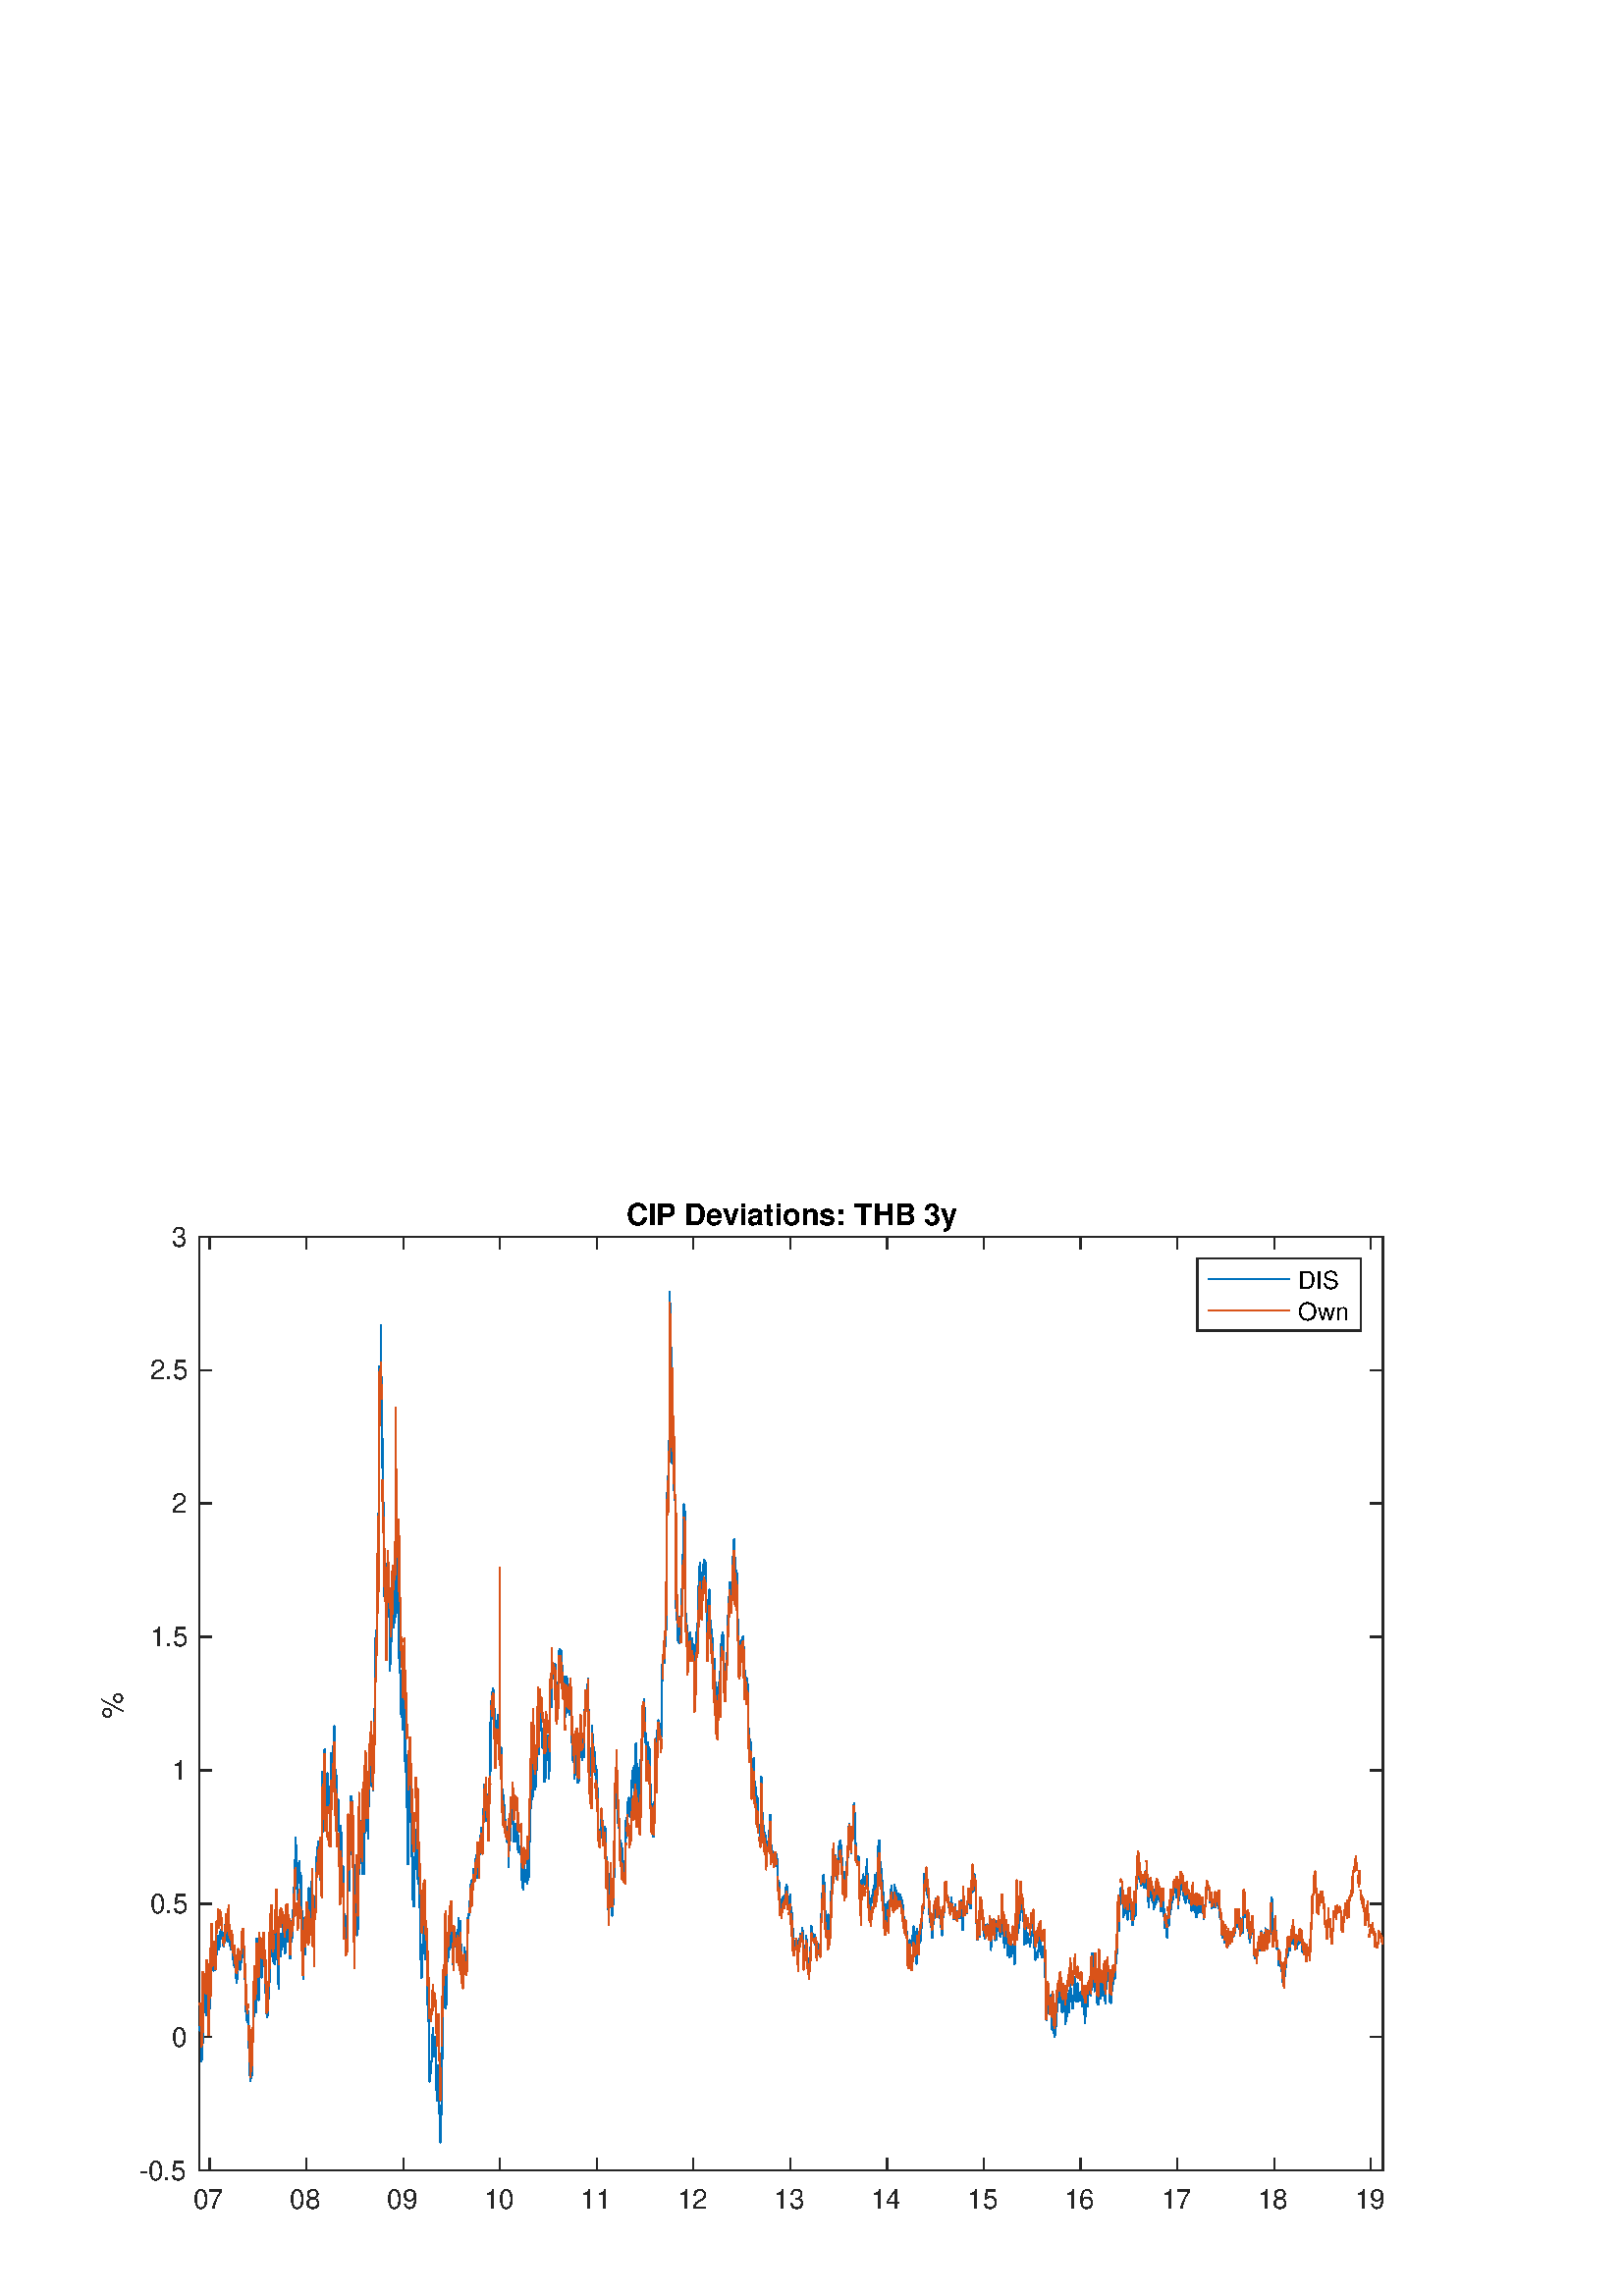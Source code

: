 %!PS-Adobe-3.0 EPSF-3.0
%%Pages: (atend)
%%BoundingBox:    37    31   508   401
%%LanguageLevel: 3
%%EndComments
%%BeginProlog
%%BeginResource: procset (Apache XML Graphics Std ProcSet) 1.2 0
%%Version: 1.2 0
%%Copyright: (Copyright 2001-2003,2010 The Apache Software Foundation. License terms: http://www.apache.org/licenses/LICENSE-2.0)
/bd{bind def}bind def
/ld{load def}bd
/GR/grestore ld
/GS/gsave ld
/RM/rmoveto ld
/C/curveto ld
/t/show ld
/L/lineto ld
/ML/setmiterlimit ld
/CT/concat ld
/f/fill ld
/N/newpath ld
/S/stroke ld
/CC/setcmykcolor ld
/A/ashow ld
/cp/closepath ld
/RC/setrgbcolor ld
/LJ/setlinejoin ld
/GC/setgray ld
/LW/setlinewidth ld
/M/moveto ld
/re {4 2 roll M
1 index 0 rlineto
0 exch rlineto
neg 0 rlineto
cp } bd
/_ctm matrix def
/_tm matrix def
/BT { _ctm currentmatrix pop matrix _tm copy pop 0 0 moveto } bd
/ET { _ctm setmatrix } bd
/iTm { _ctm setmatrix _tm concat } bd
/Tm { _tm astore pop iTm 0 0 moveto } bd
/ux 0.0 def
/uy 0.0 def
/F {
  /Tp exch def
  /Tf exch def
  Tf findfont Tp scalefont setfont
  /cf Tf def  /cs Tp def
} bd
/ULS {currentpoint /uy exch def /ux exch def} bd
/ULE {
  /Tcx currentpoint pop def
  gsave
  newpath
  cf findfont cs scalefont dup
  /FontMatrix get 0 get /Ts exch def /FontInfo get dup
  /UnderlinePosition get Ts mul /To exch def
  /UnderlineThickness get Ts mul /Tt exch def
  ux uy To add moveto  Tcx uy To add lineto
  Tt setlinewidth stroke
  grestore
} bd
/OLE {
  /Tcx currentpoint pop def
  gsave
  newpath
  cf findfont cs scalefont dup
  /FontMatrix get 0 get /Ts exch def /FontInfo get dup
  /UnderlinePosition get Ts mul /To exch def
  /UnderlineThickness get Ts mul /Tt exch def
  ux uy To add cs add moveto Tcx uy To add cs add lineto
  Tt setlinewidth stroke
  grestore
} bd
/SOE {
  /Tcx currentpoint pop def
  gsave
  newpath
  cf findfont cs scalefont dup
  /FontMatrix get 0 get /Ts exch def /FontInfo get dup
  /UnderlinePosition get Ts mul /To exch def
  /UnderlineThickness get Ts mul /Tt exch def
  ux uy To add cs 10 mul 26 idiv add moveto Tcx uy To add cs 10 mul 26 idiv add lineto
  Tt setlinewidth stroke
  grestore
} bd
/QT {
/Y22 exch store
/X22 exch store
/Y21 exch store
/X21 exch store
currentpoint
/Y21 load 2 mul add 3 div exch
/X21 load 2 mul add 3 div exch
/X21 load 2 mul /X22 load add 3 div
/Y21 load 2 mul /Y22 load add 3 div
/X22 load /Y22 load curveto
} bd
/SSPD {
dup length /d exch dict def
{
/v exch def
/k exch def
currentpagedevice k known {
/cpdv currentpagedevice k get def
v cpdv ne {
/upd false def
/nullv v type /nulltype eq def
/nullcpdv cpdv type /nulltype eq def
nullv nullcpdv or
{
/upd true def
} {
/sametype v type cpdv type eq def
sametype {
v type /arraytype eq {
/vlen v length def
/cpdvlen cpdv length def
vlen cpdvlen eq {
0 1 vlen 1 sub {
/i exch def
/obj v i get def
/cpdobj cpdv i get def
obj cpdobj ne {
/upd true def
exit
} if
} for
} {
/upd true def
} ifelse
} {
v type /dicttype eq {
v {
/dv exch def
/dk exch def
/cpddv cpdv dk get def
dv cpddv ne {
/upd true def
exit
} if
} forall
} {
/upd true def
} ifelse
} ifelse
} if
} ifelse
upd true eq {
d k v put
} if
} if
} if
} forall
d length 0 gt {
d setpagedevice
} if
} bd
/RE { % /NewFontName [NewEncodingArray] /FontName RE -
  findfont dup length dict begin
  {
    1 index /FID ne
    {def} {pop pop} ifelse
  } forall
  /Encoding exch def
  /FontName 1 index def
  currentdict definefont pop
  end
} bind def
%%EndResource
%%BeginResource: procset (Apache XML Graphics EPS ProcSet) 1.0 0
%%Version: 1.0 0
%%Copyright: (Copyright 2002-2003 The Apache Software Foundation. License terms: http://www.apache.org/licenses/LICENSE-2.0)
/BeginEPSF { %def
/b4_Inc_state save def         % Save state for cleanup
/dict_count countdictstack def % Count objects on dict stack
/op_count count 1 sub def      % Count objects on operand stack
userdict begin                 % Push userdict on dict stack
/showpage { } def              % Redefine showpage, { } = null proc
0 setgray 0 setlinecap         % Prepare graphics state
1 setlinewidth 0 setlinejoin
10 setmiterlimit [ ] 0 setdash newpath
/languagelevel where           % If level not equal to 1 then
{pop languagelevel             % set strokeadjust and
1 ne                           % overprint to their defaults.
{false setstrokeadjust false setoverprint
} if
} if
} bd
/EndEPSF { %def
count op_count sub {pop} repeat            % Clean up stacks
countdictstack dict_count sub {end} repeat
b4_Inc_state restore
} bd
%%EndResource
%FOPBeginFontDict
%%IncludeResource: font Courier-Oblique
%%IncludeResource: font Courier-BoldOblique
%%IncludeResource: font Courier-Bold
%%IncludeResource: font ZapfDingbats
%%IncludeResource: font Symbol
%%IncludeResource: font Helvetica
%%IncludeResource: font Helvetica-Oblique
%%IncludeResource: font Helvetica-Bold
%%IncludeResource: font Helvetica-BoldOblique
%%IncludeResource: font Times-Roman
%%IncludeResource: font Times-Italic
%%IncludeResource: font Times-Bold
%%IncludeResource: font Times-BoldItalic
%%IncludeResource: font Courier
%FOPEndFontDict
%%BeginResource: encoding WinAnsiEncoding
/WinAnsiEncoding [
/.notdef /.notdef /.notdef /.notdef /.notdef
/.notdef /.notdef /.notdef /.notdef /.notdef
/.notdef /.notdef /.notdef /.notdef /.notdef
/.notdef /.notdef /.notdef /.notdef /.notdef
/.notdef /.notdef /.notdef /.notdef /.notdef
/.notdef /.notdef /.notdef /.notdef /.notdef
/.notdef /.notdef /space /exclam /quotedbl
/numbersign /dollar /percent /ampersand /quotesingle
/parenleft /parenright /asterisk /plus /comma
/hyphen /period /slash /zero /one
/two /three /four /five /six
/seven /eight /nine /colon /semicolon
/less /equal /greater /question /at
/A /B /C /D /E
/F /G /H /I /J
/K /L /M /N /O
/P /Q /R /S /T
/U /V /W /X /Y
/Z /bracketleft /backslash /bracketright /asciicircum
/underscore /quoteleft /a /b /c
/d /e /f /g /h
/i /j /k /l /m
/n /o /p /q /r
/s /t /u /v /w
/x /y /z /braceleft /bar
/braceright /asciitilde /bullet /Euro /bullet
/quotesinglbase /florin /quotedblbase /ellipsis /dagger
/daggerdbl /circumflex /perthousand /Scaron /guilsinglleft
/OE /bullet /Zcaron /bullet /bullet
/quoteleft /quoteright /quotedblleft /quotedblright /bullet
/endash /emdash /asciitilde /trademark /scaron
/guilsinglright /oe /bullet /zcaron /Ydieresis
/space /exclamdown /cent /sterling /currency
/yen /brokenbar /section /dieresis /copyright
/ordfeminine /guillemotleft /logicalnot /sfthyphen /registered
/macron /degree /plusminus /twosuperior /threesuperior
/acute /mu /paragraph /middot /cedilla
/onesuperior /ordmasculine /guillemotright /onequarter /onehalf
/threequarters /questiondown /Agrave /Aacute /Acircumflex
/Atilde /Adieresis /Aring /AE /Ccedilla
/Egrave /Eacute /Ecircumflex /Edieresis /Igrave
/Iacute /Icircumflex /Idieresis /Eth /Ntilde
/Ograve /Oacute /Ocircumflex /Otilde /Odieresis
/multiply /Oslash /Ugrave /Uacute /Ucircumflex
/Udieresis /Yacute /Thorn /germandbls /agrave
/aacute /acircumflex /atilde /adieresis /aring
/ae /ccedilla /egrave /eacute /ecircumflex
/edieresis /igrave /iacute /icircumflex /idieresis
/eth /ntilde /ograve /oacute /ocircumflex
/otilde /odieresis /divide /oslash /ugrave
/uacute /ucircumflex /udieresis /yacute /thorn
/ydieresis
] def
%%EndResource
%FOPBeginFontReencode
/Courier-Oblique findfont
dup length dict begin
  {1 index /FID ne {def} {pop pop} ifelse} forall
  /Encoding WinAnsiEncoding def
  currentdict
end
/Courier-Oblique exch definefont pop
/Courier-BoldOblique findfont
dup length dict begin
  {1 index /FID ne {def} {pop pop} ifelse} forall
  /Encoding WinAnsiEncoding def
  currentdict
end
/Courier-BoldOblique exch definefont pop
/Courier-Bold findfont
dup length dict begin
  {1 index /FID ne {def} {pop pop} ifelse} forall
  /Encoding WinAnsiEncoding def
  currentdict
end
/Courier-Bold exch definefont pop
/Helvetica findfont
dup length dict begin
  {1 index /FID ne {def} {pop pop} ifelse} forall
  /Encoding WinAnsiEncoding def
  currentdict
end
/Helvetica exch definefont pop
/Helvetica-Oblique findfont
dup length dict begin
  {1 index /FID ne {def} {pop pop} ifelse} forall
  /Encoding WinAnsiEncoding def
  currentdict
end
/Helvetica-Oblique exch definefont pop
/Helvetica-Bold findfont
dup length dict begin
  {1 index /FID ne {def} {pop pop} ifelse} forall
  /Encoding WinAnsiEncoding def
  currentdict
end
/Helvetica-Bold exch definefont pop
/Helvetica-BoldOblique findfont
dup length dict begin
  {1 index /FID ne {def} {pop pop} ifelse} forall
  /Encoding WinAnsiEncoding def
  currentdict
end
/Helvetica-BoldOblique exch definefont pop
/Times-Roman findfont
dup length dict begin
  {1 index /FID ne {def} {pop pop} ifelse} forall
  /Encoding WinAnsiEncoding def
  currentdict
end
/Times-Roman exch definefont pop
/Times-Italic findfont
dup length dict begin
  {1 index /FID ne {def} {pop pop} ifelse} forall
  /Encoding WinAnsiEncoding def
  currentdict
end
/Times-Italic exch definefont pop
/Times-Bold findfont
dup length dict begin
  {1 index /FID ne {def} {pop pop} ifelse} forall
  /Encoding WinAnsiEncoding def
  currentdict
end
/Times-Bold exch definefont pop
/Times-BoldItalic findfont
dup length dict begin
  {1 index /FID ne {def} {pop pop} ifelse} forall
  /Encoding WinAnsiEncoding def
  currentdict
end
/Times-BoldItalic exch definefont pop
/Courier findfont
dup length dict begin
  {1 index /FID ne {def} {pop pop} ifelse} forall
  /Encoding WinAnsiEncoding def
  currentdict
end
/Courier exch definefont pop
%FOPEndFontReencode
%%EndProlog
%%Page: 1 1
%%PageBoundingBox: 0 0 560 420
%%BeginPageSetup
[1 0 0 -1 0 420] CT
%%EndPageSetup
GS
1 GC
N
0 0 560 420 re
f
GR
GS
1 GC
N
0 0 560 420 re
f
GR
GS
1 GC
N
73 374 M
507 374 L
507 31.5 L
73 31.5 L
cp
f
GR
GS
0.149 GC
2 setlinecap
1 LJ
0.5 LW
N
73 374 M
507 374 L
S
GR
GS
0.149 GC
2 setlinecap
1 LJ
0.5 LW
N
73 31.5 M
507 31.5 L
S
GR
GS
0.149 GC
2 setlinecap
1 LJ
0.5 LW
N
76.885 374 M
76.885 369.66 L
S
GR
GS
0.149 GC
2 setlinecap
1 LJ
0.5 LW
N
112.34 374 M
112.34 369.66 L
S
GR
GS
0.149 GC
2 setlinecap
1 LJ
0.5 LW
N
147.891 374 M
147.891 369.66 L
S
GR
GS
0.149 GC
2 setlinecap
1 LJ
0.5 LW
N
183.346 374 M
183.346 369.66 L
S
GR
GS
0.149 GC
2 setlinecap
1 LJ
0.5 LW
N
218.8 374 M
218.8 369.66 L
S
GR
GS
0.149 GC
2 setlinecap
1 LJ
0.5 LW
N
254.254 374 M
254.254 369.66 L
S
GR
GS
0.149 GC
2 setlinecap
1 LJ
0.5 LW
N
289.806 374 M
289.806 369.66 L
S
GR
GS
0.149 GC
2 setlinecap
1 LJ
0.5 LW
N
325.26 374 M
325.26 369.66 L
S
GR
GS
0.149 GC
2 setlinecap
1 LJ
0.5 LW
N
360.714 374 M
360.714 369.66 L
S
GR
GS
0.149 GC
2 setlinecap
1 LJ
0.5 LW
N
396.169 374 M
396.169 369.66 L
S
GR
GS
0.149 GC
2 setlinecap
1 LJ
0.5 LW
N
431.72 374 M
431.72 369.66 L
S
GR
GS
0.149 GC
2 setlinecap
1 LJ
0.5 LW
N
467.175 374 M
467.175 369.66 L
S
GR
GS
0.149 GC
2 setlinecap
1 LJ
0.5 LW
N
502.629 374 M
502.629 369.66 L
S
GR
GS
0.149 GC
2 setlinecap
1 LJ
0.5 LW
N
76.885 31.5 M
76.885 35.84 L
S
GR
GS
0.149 GC
2 setlinecap
1 LJ
0.5 LW
N
112.34 31.5 M
112.34 35.84 L
S
GR
GS
0.149 GC
2 setlinecap
1 LJ
0.5 LW
N
147.891 31.5 M
147.891 35.84 L
S
GR
GS
0.149 GC
2 setlinecap
1 LJ
0.5 LW
N
183.346 31.5 M
183.346 35.84 L
S
GR
GS
0.149 GC
2 setlinecap
1 LJ
0.5 LW
N
218.8 31.5 M
218.8 35.84 L
S
GR
GS
0.149 GC
2 setlinecap
1 LJ
0.5 LW
N
254.254 31.5 M
254.254 35.84 L
S
GR
GS
0.149 GC
2 setlinecap
1 LJ
0.5 LW
N
289.806 31.5 M
289.806 35.84 L
S
GR
GS
0.149 GC
2 setlinecap
1 LJ
0.5 LW
N
325.26 31.5 M
325.26 35.84 L
S
GR
GS
0.149 GC
2 setlinecap
1 LJ
0.5 LW
N
360.714 31.5 M
360.714 35.84 L
S
GR
GS
0.149 GC
2 setlinecap
1 LJ
0.5 LW
N
396.169 31.5 M
396.169 35.84 L
S
GR
GS
0.149 GC
2 setlinecap
1 LJ
0.5 LW
N
431.72 31.5 M
431.72 35.84 L
S
GR
GS
0.149 GC
2 setlinecap
1 LJ
0.5 LW
N
467.175 31.5 M
467.175 35.84 L
S
GR
GS
0.149 GC
2 setlinecap
1 LJ
0.5 LW
N
502.629 31.5 M
502.629 35.84 L
S
GR
GS
[1 0 0 1 76.885 378] CT
0.149 GC
/Helvetica 10 F
GS
[1 0 0 1 0 0] CT
-6 10 moveto 
1 -1 scale
(07) t 
GR
GR
GS
[1 0 0 1 112.34 378] CT
0.149 GC
/Helvetica 10 F
GS
[1 0 0 1 0 0] CT
-6 10 moveto 
1 -1 scale
(08) t 
GR
GR
GS
[1 0 0 1 147.891 378] CT
0.149 GC
/Helvetica 10 F
GS
[1 0 0 1 0 0] CT
-6 10 moveto 
1 -1 scale
(09) t 
GR
GR
GS
[1 0 0 1 183.346 378] CT
0.149 GC
/Helvetica 10 F
GS
[1 0 0 1 0 0] CT
-6 10 moveto 
1 -1 scale
(10) t 
GR
GR
GS
[1 0 0 1 218.8 378] CT
0.149 GC
/Helvetica 10 F
GS
[1 0 0 1 0 0] CT
-6 10 moveto 
1 -1 scale
(11) t 
GR
GR
GS
[1 0 0 1 254.254 378] CT
0.149 GC
/Helvetica 10 F
GS
[1 0 0 1 0 0] CT
-6 10 moveto 
1 -1 scale
(12) t 
GR
GR
GS
[1 0 0 1 289.806 378] CT
0.149 GC
/Helvetica 10 F
GS
[1 0 0 1 0 0] CT
-6 10 moveto 
1 -1 scale
(13) t 
GR
GR
GS
[1 0 0 1 325.26 378] CT
0.149 GC
/Helvetica 10 F
GS
[1 0 0 1 0 0] CT
-6 10 moveto 
1 -1 scale
(14) t 
GR
GR
GS
[1 0 0 1 360.714 378] CT
0.149 GC
/Helvetica 10 F
GS
[1 0 0 1 0 0] CT
-6 10 moveto 
1 -1 scale
(15) t 
GR
GR
GS
[1 0 0 1 396.169 378] CT
0.149 GC
/Helvetica 10 F
GS
[1 0 0 1 0 0] CT
-6 10 moveto 
1 -1 scale
(16) t 
GR
GR
GS
[1 0 0 1 431.72 378] CT
0.149 GC
/Helvetica 10 F
GS
[1 0 0 1 0 0] CT
-6 10 moveto 
1 -1 scale
(17) t 
GR
GR
GS
[1 0 0 1 467.175 378] CT
0.149 GC
/Helvetica 10 F
GS
[1 0 0 1 0 0] CT
-6 10 moveto 
1 -1 scale
(18) t 
GR
GR
GS
[1 0 0 1 502.629 378] CT
0.149 GC
/Helvetica 10 F
GS
[1 0 0 1 0 0] CT
-6 10 moveto 
1 -1 scale
(19) t 
GR
GR
GS
0.149 GC
2 setlinecap
1 LJ
0.5 LW
N
73 374 M
73 31.5 L
S
GR
GS
0.149 GC
2 setlinecap
1 LJ
0.5 LW
N
507 374 M
507 31.5 L
S
GR
GS
0.149 GC
2 setlinecap
1 LJ
0.5 LW
N
73 374 M
77.34 374 L
S
GR
GS
0.149 GC
2 setlinecap
1 LJ
0.5 LW
N
73 325.071 M
77.34 325.071 L
S
GR
GS
0.149 GC
2 setlinecap
1 LJ
0.5 LW
N
73 276.143 M
77.34 276.143 L
S
GR
GS
0.149 GC
2 setlinecap
1 LJ
0.5 LW
N
73 227.214 M
77.34 227.214 L
S
GR
GS
0.149 GC
2 setlinecap
1 LJ
0.5 LW
N
73 178.286 M
77.34 178.286 L
S
GR
GS
0.149 GC
2 setlinecap
1 LJ
0.5 LW
N
73 129.357 M
77.34 129.357 L
S
GR
GS
0.149 GC
2 setlinecap
1 LJ
0.5 LW
N
73 80.429 M
77.34 80.429 L
S
GR
GS
0.149 GC
2 setlinecap
1 LJ
0.5 LW
N
73 31.5 M
77.34 31.5 L
S
GR
GS
0.149 GC
2 setlinecap
1 LJ
0.5 LW
N
507 374 M
502.66 374 L
S
GR
GS
0.149 GC
2 setlinecap
1 LJ
0.5 LW
N
507 325.071 M
502.66 325.071 L
S
GR
GS
0.149 GC
2 setlinecap
1 LJ
0.5 LW
N
507 276.143 M
502.66 276.143 L
S
GR
GS
0.149 GC
2 setlinecap
1 LJ
0.5 LW
N
507 227.214 M
502.66 227.214 L
S
GR
GS
0.149 GC
2 setlinecap
1 LJ
0.5 LW
N
507 178.286 M
502.66 178.286 L
S
GR
GS
0.149 GC
2 setlinecap
1 LJ
0.5 LW
N
507 129.357 M
502.66 129.357 L
S
GR
GS
0.149 GC
2 setlinecap
1 LJ
0.5 LW
N
507 80.429 M
502.66 80.429 L
S
GR
GS
0.149 GC
2 setlinecap
1 LJ
0.5 LW
N
507 31.5 M
502.66 31.5 L
S
GR
GS
[1 0 0 1 69 374] CT
0.149 GC
/Helvetica 10 F
GS
[1 0 0 1 0 0] CT
-18 3.5 moveto 
1 -1 scale
(-0.5) t 
GR
GR
GS
[1 0 0 1 69 325.071] CT
0.149 GC
/Helvetica 10 F
GS
[1 0 0 1 0 0] CT
-6 3.5 moveto 
1 -1 scale
(0) t 
GR
GR
GS
[1 0 0 1 69 276.143] CT
0.149 GC
/Helvetica 10 F
GS
[1 0 0 1 0 0] CT
-14 3.5 moveto 
1 -1 scale
(0.5) t 
GR
GR
GS
[1 0 0 1 69 227.214] CT
0.149 GC
/Helvetica 10 F
GS
[1 0 0 1 0 0] CT
-6 3.5 moveto 
1 -1 scale
(1) t 
GR
GR
GS
[1 0 0 1 69 178.286] CT
0.149 GC
/Helvetica 10 F
GS
[1 0 0 1 0 0] CT
-14 3.5 moveto 
1 -1 scale
(1.5) t 
GR
GR
GS
[1 0 0 1 69 129.357] CT
0.149 GC
/Helvetica 10 F
GS
[1 0 0 1 0 0] CT
-6 3.5 moveto 
1 -1 scale
(2) t 
GR
GR
GS
[1 0 0 1 69 80.429] CT
0.149 GC
/Helvetica 10 F
GS
[1 0 0 1 0 0] CT
-14 3.5 moveto 
1 -1 scale
(2.5) t 
GR
GR
GS
[1 0 0 1 69 31.5] CT
0.149 GC
/Helvetica 10 F
GS
[1 0 0 1 0 0] CT
-6 3.5 moveto 
1 -1 scale
(3) t 
GR
GR
GS
[0 -1 1 0 48 202.75] CT
0.149 GC
/Helvetica 11 F
GS
[1 0 0 1 0 0] CT
-5.5 -3 moveto 
1 -1 scale
(%) t 
GR
GR
GS
[1 0 0 1 290.0 30.125] CT
/Helvetica-Bold 11 F
GS
[1 0 0 1 0 0] CT
-60.5 -3 moveto 
1 -1 scale
(CIP Deviations: THB 3y) t 
GR
GR
GS
0 0.447 0.741 RC
1 LJ
0.5 LW
N
73 321.686 M
73.097 322.4 L
73.194 321.245 L
73.486 321.519 L
73.583 321.617 L
73.68 322.919 L
73.777 324.974 L
73.874 333.879 L
74.166 329.235 L
74.263 329.416 L
74.36 308.768 L
74.457 306.987 L
74.554 310.398 L
74.846 310.887 L
74.943 310.662 L
75.04 312.326 L
75.137 315.76 L
75.234 312.433 L
75.526 306.669 L
75.623 317.032 L
75.72 309.615 L
75.817 304.291 L
75.914 306.836 L
76.205 305.72 L
76.303 307.051 L
76.4 303.235 L
76.497 322.61 L
76.594 311.592 L
76.885 312.335 L
76.983 314.459 L
77.08 302.956 L
77.177 308.866 L
77.274 295.704 L
77.565 284.402 L
77.662 290.224 L
77.76 295.656 L
77.857 297.006 L
77.954 295.939 L
78.245 300.607 L
78.342 299.785 L
78.44 298.317 L
78.537 292.925 L
78.634 291.105 L
78.925 298.846 L
79.022 300.284 L
79.12 295.44 L
79.217 291.849 L
79.314 295.02 L
79.605 292.319 L
79.702 290.264 L
79.799 288.042 L
79.897 288.081 L
79.994 288.199 L
80.285 292.92 L
80.382 291.13 L
80.479 291.942 L
80.577 289.285 L
80.674 286.428 L
80.965 287.367 L
81.062 285.792 L
81.159 288.776 L
81.256 286.594 L
81.354 285.919 L
81.645 288.121 L
81.742 289.882 L
81.839 290.448 L
81.936 291.446 L
82.034 291.749 L
82.325 289.205 L
82.422 288.676 L
82.519 290.311 L
82.616 286.695 L
82.714 282.712 L
83.005 281.743 L
83.102 284.904 L
83.199 288.084 L
83.296 288.515 L
83.393 289.885 L
83.685 286.01 L
83.782 279.815 L
83.879 289.004 L
83.976 288.642 L
84.073 286.049 L
84.365 290.521 L
84.462 291.402 L
84.559 292.948 L
84.656 291.49 L
84.753 288.632 L
85.045 292.018 L
85.142 291.138 L
85.239 292.371 L
85.336 288.554 L
85.433 294.964 L
85.725 298.604 L
85.822 293.75 L
85.919 294.465 L
86.016 293.016 L
86.113 293.848 L
86.405 303.252 L
86.502 297.4 L
86.599 303.076 L
86.696 302.606 L
86.793 305.151 L
87.085 299.906 L
87.182 296.471 L
87.279 293.633 L
87.376 296.901 L
87.473 295.981 L
87.765 296.265 L
87.862 299.769 L
87.959 296.686 L
88.056 300.297 L
88.153 297.567 L
88.444 296.48 L
88.542 297.391 L
88.639 292.429 L
88.736 289.043 L
88.833 290.868 L
89.124 287.15 L
89.222 289.131 L
89.319 293.819 L
89.416 294.215 L
89.513 295.6 L
89.804 302.616 L
89.902 304.162 L
89.999 304.73 L
90.096 307.313 L
90.193 315.817 L
90.484 316.042 L
90.581 318.811 L
90.679 317.089 L
90.776 315.861 L
90.873 315.548 L
91.164 328.964 L
91.261 325.823 L
91.359 330.432 L
91.456 338.985 L
91.553 327.261 L
91.844 341.196 L
91.941 339.621 L
92.038 331.166 L
92.136 328.191 L
92.233 328.446 L
92.524 338.848 L
92.621 326.351 L
92.718 325.764 L
92.816 321.077 L
92.913 320.959 L
93.204 308.013 L
93.301 304.784 L
93.398 307.362 L
93.496 315.21 L
93.593 311.805 L
93.884 315.949 L
93.981 311.751 L
94.078 306.995 L
94.175 288.862 L
94.273 298.912 L
94.564 298.159 L
94.661 311.135 L
94.758 309.011 L
94.855 311.458 L
94.953 295.888 L
95.244 298.472 L
95.341 296.192 L
95.438 298.379 L
95.535 298.134 L
95.632 299.485 L
95.924 303.194 L
96.021 297.704 L
96.118 299.446 L
96.215 297.498 L
96.312 293.545 L
96.604 289.259 L
96.701 290.717 L
96.798 290.022 L
96.895 292.243 L
96.992 298.34 L
97.284 300.395 L
97.381 303.927 L
97.478 311.384 L
97.575 314.486 L
97.672 315.113 L
97.964 317.725 L
98.061 308.938 L
98.158 313.42 L
98.255 317.07 L
98.352 311.599 L
98.644 306.726 L
98.741 305.855 L
98.838 297.86 L
98.935 294.298 L
99.032 298.712 L
99.324 287.497 L
99.421 280.833 L
99.518 285.992 L
99.615 291.805 L
99.712 288.507 L
100.004 292.333 L
100.101 290.004 L
100.198 296.845 L
100.295 297.344 L
100.392 297.177 L
100.684 298.244 L
100.781 291.722 L
100.878 285.053 L
100.975 287.832 L
101.072 283.512 L
101.363 278.1 L
101.461 282.367 L
101.558 286.369 L
101.655 287.049 L
101.752 296.737 L
102.043 296.106 L
102.141 307.398 L
102.238 298.366 L
102.335 293.965 L
102.432 292.436 L
102.723 294.589 L
102.821 289.246 L
102.918 287.073 L
103.015 295.533 L
103.112 291.619 L
103.403 288.135 L
103.5 290.18 L
103.598 287.392 L
103.695 283.614 L
103.792 286.951 L
104.083 289.877 L
104.18 287 L
104.278 292.01 L
104.375 293.39 L
104.472 294.3 L
104.763 292.96 L
104.86 288.292 L
104.957 281.784 L
105.055 281.349 L
105.152 283.815 L
105.443 284.285 L
105.54 284.965 L
105.637 290.063 L
105.735 286.266 L
105.832 284.211 L
106.123 288.409 L
106.22 290.112 L
106.317 288.717 L
106.415 296.243 L
106.512 291.555 L
106.803 285.077 L
106.9 289.882 L
106.997 282.386 L
107.094 288.717 L
107.192 282.288 L
107.483 281.182 L
107.58 275.321 L
107.677 276.133 L
107.774 274.166 L
107.872 270.79 L
108.163 260.031 L
108.26 262.242 L
108.357 260.05 L
108.454 252.075 L
108.551 266.049 L
108.843 261.029 L
108.94 269.259 L
109.037 274.318 L
109.134 272.028 L
109.231 266.465 L
109.523 264.39 L
109.62 264.19 L
109.717 260.427 L
109.814 263.128 L
109.911 264.586 L
110.203 268.295 L
110.3 265.711 L
110.397 277.689 L
110.494 278.315 L
110.591 278.609 L
110.883 279.069 L
110.98 295.235 L
111.077 297.877 L
111.174 303.592 L
111.271 284.05 L
111.563 285.018 L
111.66 285.273 L
111.757 281.447 L
111.854 294.814 L
111.951 288.248 L
112.243 285.84 L
112.34 286.379 L
112.437 277.219 L
112.534 279.264 L
112.631 287.054 L
112.923 288.287 L
113.02 284.001 L
113.117 280.292 L
113.214 270.404 L
113.311 283.668 L
113.603 276.113 L
113.7 278.257 L
113.797 282.885 L
113.894 281.417 L
113.991 280.346 L
114.282 279.783 L
114.38 266.25 L
114.477 268.72 L
114.574 274.073 L
114.671 283.37 L
114.962 285.571 L
115.06 273.29 L
115.157 278.854 L
115.254 288.639 L
115.351 274.127 L
115.642 273.559 L
115.739 276.808 L
115.837 274.851 L
115.934 273.197 L
116.031 260.339 L
116.322 257.54 L
116.419 255.363 L
116.517 261.616 L
116.614 255.564 L
116.711 253.401 L
117.002 254.37 L
117.099 255.598 L
117.197 259.326 L
117.294 267.189 L
117.391 256.136 L
117.682 252.721 L
117.779 266.264 L
117.876 266.523 L
117.974 270.658 L
118.071 227.66 L
118.362 249.765 L
118.459 234.363 L
118.556 230.737 L
118.654 229.401 L
118.751 227.655 L
119.042 219.645 L
119.139 234.989 L
119.236 242.627 L
119.333 236.941 L
119.431 241.961 L
119.722 238.536 L
119.819 244.163 L
119.916 239.495 L
120.013 228.301 L
120.111 236.599 L
120.402 238.712 L
120.499 239.055 L
120.596 237.754 L
120.693 241.492 L
120.791 239.525 L
121.082 242.813 L
121.179 238.037 L
121.276 221.059 L
121.373 226.705 L
121.47 231.589 L
121.762 224.053 L
121.859 222.605 L
121.956 228.232 L
122.053 218.446 L
122.15 220.09 L
122.442 216.186 L
122.539 211.029 L
122.636 212.066 L
122.733 226.891 L
122.83 235.336 L
123.122 237.01 L
123.219 226.999 L
123.316 241.531 L
123.413 246.815 L
123.51 244.613 L
123.802 242.48 L
123.899 242.098 L
123.996 237.939 L
124.093 239.055 L
124.19 249.213 L
124.482 249.036 L
124.579 257.526 L
124.676 262.497 L
124.773 253.401 L
124.87 247.566 L
125.162 256.087 L
125.259 249.971 L
125.356 264.165 L
125.453 262.232 L
125.55 263.372 L
125.842 262.557 L
125.939 262.917 L
126.036 270.487 L
126.133 282.743 L
126.23 279.925 L
126.521 285.322 L
126.619 284.676 L
126.716 284.319 L
126.813 292.392 L
126.91 290.342 L
127.201 288.717 L
127.299 284.619 L
127.396 270.208 L
127.493 266.915 L
127.59 256.224 L
127.881 270.555 L
127.979 271.372 L
128.076 256.909 L
128.173 253.763 L
128.27 249.956 L
128.561 246.727 L
128.658 236.755 L
128.756 246.145 L
128.853 258.049 L
128.95 247.784 L
129.241 238.517 L
129.338 243.351 L
129.436 261.983 L
129.533 258.629 L
129.63 261.45 L
129.921 299.203 L
130.018 298.577 L
130.115 278.345 L
130.213 274.249 L
130.31 265.971 L
130.601 261.408 L
130.698 263.343 L
130.795 282.112 L
130.893 287.734 L
130.99 285.327 L
131.281 285.385 L
131.378 275.575 L
131.475 271.133 L
131.573 255.211 L
131.67 239.094 L
131.961 248.567 L
132.058 258.069 L
132.155 255.397 L
132.252 257.932 L
132.35 250.612 L
132.641 252.197 L
132.738 262.736 L
132.835 256.258 L
132.932 265.124 L
133.03 248.322 L
133.321 250.397 L
133.418 243.782 L
133.515 255.72 L
133.612 265.173 L
133.709 240.836 L
134.001 228.193 L
134.098 228.379 L
134.195 248.958 L
134.292 249.359 L
134.389 232.812 L
134.681 236.237 L
134.778 240.787 L
134.875 246.639 L
134.972 252.266 L
135.069 241.624 L
135.361 233.477 L
135.458 233.595 L
135.555 229.304 L
135.652 216.656 L
135.749 228.261 L
136.041 230.081 L
136.138 210.28 L
136.235 220.32 L
136.332 221.333 L
136.429 223.98 L
136.721 234.514 L
136.818 227.87 L
136.915 222.884 L
137.012 221.245 L
137.109 223.055 L
137.401 204.443 L
137.498 206.283 L
137.595 196.105 L
137.692 178.892 L
137.789 194.334 L
138.081 179.763 L
138.178 171.397 L
138.275 149.731 L
138.372 156.292 L
138.469 166.89 L
138.761 157.374 L
138.858 130.336 L
138.955 111.009 L
139.052 79.264 L
139.149 99.77 L
139.44 79.078 L
139.538 86.51 L
139.635 83.775 L
139.732 63.998 L
139.829 94.549 L
140.12 101.218 L
140.218 114.884 L
140.315 116.929 L
140.412 129.416 L
140.509 128.804 L
140.8 144.011 L
140.897 163.294 L
140.995 156.048 L
141.092 146.223 L
141.189 151.306 L
141.48 151.448 L
141.577 166.538 L
141.675 176.196 L
141.772 177.322 L
141.869 174.362 L
142.16 151.16 L
142.257 153.826 L
142.355 158.156 L
142.452 159.84 L
142.549 167.551 L
142.84 171.538 L
142.937 190.596 L
143.034 178.374 L
143.132 168.29 L
143.229 188.15 L
143.52 173.427 L
143.617 175.575 L
143.714 176.211 L
143.812 162.423 L
143.909 163.416 L
144.2 163.343 L
144.297 174.87 L
144.394 173.623 L
144.492 163.113 L
144.589 172.948 L
144.88 160.593 L
144.977 170.707 L
145.074 114.987 L
145.171 145.567 L
145.269 137.719 L
145.56 166.758 L
145.657 156.371 L
145.754 161.787 L
145.851 169.224 L
145.949 157.677 L
146.24 158.993 L
146.337 177.17 L
146.434 189.402 L
146.531 189.304 L
146.628 190.493 L
146.92 192.764 L
147.017 206.346 L
147.114 206.557 L
147.211 207.496 L
147.308 199.844 L
147.6 209.395 L
147.697 212.345 L
147.794 195.142 L
147.891 188.526 L
147.988 189.578 L
148.28 193.6 L
148.377 207.98 L
148.474 210.99 L
148.571 224.455 L
148.668 224.567 L
148.96 228.349 L
149.057 221.71 L
149.154 234.881 L
149.251 240.88 L
149.348 237.988 L
149.64 261.636 L
149.737 258.392 L
149.834 241.178 L
149.931 237.328 L
150.028 232.802 L
150.32 229.005 L
150.417 236.276 L
150.514 246.018 L
150.611 245.929 L
150.708 239.349 L
151 252.334 L
151.097 259.585 L
151.194 264.703 L
151.291 263.524 L
151.388 274.24 L
151.68 277.097 L
151.777 262.071 L
151.874 270.227 L
151.971 269.709 L
152.068 259.982 L
152.359 256.591 L
152.457 248.895 L
152.554 255.216 L
152.651 258.607 L
152.748 250.671 L
153.039 256.757 L
153.137 246.404 L
153.234 266.9 L
153.331 268.813 L
153.428 261.87 L
153.719 264.327 L
153.816 274.024 L
153.914 275.59 L
154.011 279.612 L
154.108 296.624 L
154.399 291.252 L
154.496 297.246 L
154.594 303.235 L
154.691 301.312 L
154.788 292.299 L
155.079 292.128 L
155.176 294.188 L
155.273 287.122 L
155.371 277.043 L
155.468 274.788 L
155.759 278.261 L
155.856 283.971 L
155.953 287.015 L
156.051 296.575 L
156.148 291.697 L
156.439 294.834 L
156.536 293.097 L
156.633 293.048 L
156.731 306.038 L
156.828 313.245 L
157.119 314.111 L
157.216 319.616 L
157.313 334.387 L
157.41 336.521 L
157.508 341.316 L
157.799 335.929 L
157.896 336.697 L
157.993 338.174 L
158.09 334.069 L
158.188 333.786 L
158.479 333.663 L
158.576 330.165 L
158.673 321.739 L
158.77 325.008 L
158.868 328.903 L
159.159 329.079 L
159.256 327.777 L
159.353 332.21 L
159.45 326.906 L
159.547 325.164 L
159.839 331.52 L
159.936 335.655 L
160.033 339.642 L
160.13 348.146 L
160.227 345.822 L
160.519 341.096 L
160.616 340.753 L
160.713 335.483 L
160.81 344.599 L
160.907 346.869 L
161.199 353.885 L
161.296 359.4 L
161.393 363.593 L
161.49 354.223 L
161.587 353.636 L
161.879 353.328 L
161.976 346.664 L
162.073 340.474 L
162.17 321.656 L
162.267 323.08 L
162.559 306.209 L
162.656 308.783 L
162.753 314.131 L
162.85 308.064 L
162.947 303.807 L
163.239 288.047 L
163.336 283.389 L
163.433 288.453 L
163.53 314.522 L
163.627 308.597 L
163.919 295.949 L
164.016 297.104 L
164.113 295.303 L
164.21 290.019 L
164.307 296.018 L
164.598 294.325 L
164.696 290.454 L
164.793 285.219 L
164.89 285.474 L
164.987 286.936 L
165.278 288.258 L
165.376 277.758 L
165.473 277.268 L
165.57 283.614 L
165.667 291.105 L
165.958 293.038 L
166.056 292.627 L
166.153 296.615 L
166.25 299.986 L
166.347 284.857 L
166.638 284.916 L
166.735 285.058 L
166.833 287.568 L
166.93 291.805 L
167.027 286.848 L
167.318 290.748 L
167.415 297.006 L
167.513 288.116 L
167.61 290.567 L
167.707 285.821 L
167.998 285.987 L
168.095 281.398 L
168.192 283.859 L
168.29 286.183 L
168.387 296.556 L
168.678 286.026 L
168.775 294.217 L
168.872 282.543 L
168.97 297.441 L
169.067 291.042 L
169.358 298.156 L
169.455 303.567 L
169.552 306.601 L
169.65 304.061 L
169.747 306.806 L
170.038 301.517 L
170.135 299.472 L
170.232 292.142 L
170.329 297.75 L
170.427 293.527 L
170.718 298.053 L
170.815 297.696 L
170.912 301.248 L
171.009 299.947 L
171.107 300.695 L
171.398 296.482 L
171.495 281.432 L
171.592 282.611 L
171.689 284.593 L
171.786 280.63 L
172.078 279.338 L
172.175 278.944 L
172.272 275.233 L
172.369 278.32 L
172.466 272.6 L
172.758 267.874 L
172.855 273.055 L
172.952 269.2 L
173.049 272.16 L
173.146 267.257 L
173.438 267.527 L
173.535 269.87 L
173.632 263.48 L
173.729 265.618 L
173.826 266.881 L
174.118 267.047 L
174.215 266.514 L
174.312 264.082 L
174.409 263.558 L
174.506 258.553 L
174.798 259.776 L
174.895 261.914 L
174.992 266.577 L
175.089 261.684 L
175.186 255.745 L
175.478 261.078 L
175.575 259.845 L
175.672 263.955 L
175.769 259.209 L
175.866 254.996 L
176.158 256.102 L
176.255 252.05 L
176.352 248.347 L
176.449 250.666 L
176.546 254.267 L
176.838 255.612 L
176.935 256.821 L
177.032 247.593 L
177.129 241.355 L
177.226 243.028 L
177.517 244.481 L
177.615 232.548 L
177.712 241.262 L
177.809 240.772 L
177.906 237.641 L
178.197 233.232 L
178.295 245.773 L
178.392 239.97 L
178.489 239.136 L
178.586 241.271 L
178.877 246.201 L
178.974 244.584 L
179.072 250.465 L
179.169 235.738 L
179.266 241.345 L
179.557 235.972 L
179.654 238.238 L
179.752 227.557 L
179.849 214.407 L
179.946 201.801 L
180.237 204.208 L
180.334 205.51 L
180.432 208.098 L
180.529 202.867 L
180.626 197.302 L
180.917 197.896 L
181.014 205.886 L
181.111 205.666 L
181.209 204.497 L
181.306 211.156 L
181.597 220.044 L
181.694 220.09 L
181.791 212.051 L
181.889 211.322 L
181.986 211.513 L
182.277 214.87 L
182.374 210.04 L
182.471 206.953 L
182.568 211.723 L
182.666 212.683 L
182.957 216.783 L
183.054 215.315 L
183.151 219.087 L
183.248 221.402 L
183.346 221.485 L
183.637 220.232 L
183.734 218.843 L
183.831 223.403 L
183.928 229.152 L
184.026 240.909 L
184.317 234.206 L
184.414 235.119 L
184.511 240.968 L
184.608 241.482 L
184.705 238.61 L
184.997 242.774 L
185.094 246.037 L
185.191 247.657 L
185.288 245.44 L
185.385 246.903 L
185.677 251.879 L
185.774 247.955 L
185.871 253.489 L
185.968 250.362 L
186.065 249.389 L
186.357 251.224 L
186.454 262.648 L
186.551 257.77 L
186.648 255.588 L
186.745 247.838 L
187.037 249.465 L
187.134 252.853 L
187.231 244.051 L
187.328 242.274 L
187.425 246.693 L
187.717 237.827 L
187.814 241.778 L
187.911 242.764 L
188.008 242.911 L
188.105 241.585 L
188.397 253.332 L
188.494 252.951 L
188.591 252.52 L
188.688 248.853 L
188.785 246.766 L
189.077 248.518 L
189.174 250.837 L
189.271 253.088 L
189.368 250.01 L
189.465 247.446 L
189.756 254.052 L
189.854 251.155 L
189.951 256.253 L
190.048 256.136 L
190.145 257.227 L
190.436 255.074 L
190.534 257.222 L
190.631 257.007 L
190.728 255.749 L
190.825 257.941 L
191.116 255.265 L
191.214 265.613 L
191.311 266.132 L
191.408 267.443 L
191.505 265.535 L
191.796 270.932 L
191.893 264.845 L
191.991 264.067 L
192.088 261.107 L
192.185 266.416 L
192.476 263.676 L
192.573 265.609 L
192.671 268.06 L
192.768 264.097 L
192.865 265.897 L
193.156 267.771 L
193.253 268.838 L
193.35 267.835 L
193.448 267.556 L
193.545 259.439 L
193.836 261.968 L
193.933 266.259 L
194.03 262.184 L
194.128 254.942 L
194.225 248.665 L
194.516 241.017 L
194.613 236.202 L
194.71 234.157 L
194.808 226.676 L
194.905 238.096 L
195.196 235.537 L
195.293 236.785 L
195.39 236.511 L
195.487 223.515 L
195.585 222.184 L
195.876 233.203 L
195.973 229.524 L
196.07 234.108 L
196.167 232.562 L
196.265 233.668 L
196.556 232.009 L
196.653 221.705 L
196.75 227.234 L
196.847 219.503 L
196.944 222.189 L
197.236 201.815 L
197.333 200.132 L
197.43 221.294 L
197.527 214.875 L
197.624 208.484 L
197.916 207.212 L
198.013 201.199 L
198.11 207.472 L
198.207 212.692 L
198.304 211.963 L
198.596 211.807 L
198.693 214.649 L
198.79 213.911 L
198.887 218.984 L
198.984 216.993 L
199.276 218.055 L
199.373 218.603 L
199.47 219.572 L
199.567 224.572 L
199.664 231.447 L
199.956 229.323 L
200.053 229.852 L
200.15 220.511 L
200.247 216.822 L
200.344 217.972 L
200.636 221.543 L
200.733 218.163 L
200.83 214.498 L
200.927 218.07 L
201.024 219.875 L
201.316 230.145 L
201.413 222.679 L
201.51 227.209 L
201.607 224.748 L
201.704 201.082 L
201.996 200.372 L
202.093 204.091 L
202.19 197.544 L
202.287 190.508 L
202.384 192.289 L
202.675 191.873 L
202.773 193.605 L
202.87 190.978 L
202.967 192.025 L
203.064 188.409 L
203.355 189.422 L
203.453 192.72 L
203.55 188.282 L
203.647 197.794 L
203.744 208.763 L
204.035 203.068 L
204.132 209.013 L
204.23 206.498 L
204.327 206.175 L
204.424 194.97 L
204.715 204.521 L
204.812 193.512 L
204.91 187.783 L
205.007 184.446 L
205.104 182.924 L
205.395 183.262 L
205.492 184.642 L
205.59 189.975 L
205.687 189.887 L
205.784 183.506 L
206.075 189.549 L
206.172 193.204 L
206.269 195.269 L
206.367 194.961 L
206.464 193.101 L
206.755 192.876 L
206.852 195.215 L
206.949 197.921 L
207.047 203.924 L
207.144 207.33 L
207.435 207.525 L
207.532 203.988 L
207.629 197.598 L
207.727 192.964 L
207.824 193.405 L
208.115 194.471 L
208.212 205.617 L
208.309 198.195 L
208.406 200.754 L
208.504 198.263 L
208.795 198.718 L
208.892 206.796 L
208.989 201.14 L
209.086 198.831 L
209.184 199.32 L
209.475 207.3 L
209.572 209.174 L
209.669 211.851 L
209.766 217.081 L
209.863 219.381 L
210.155 224.117 L
210.252 223.457 L
210.349 217.184 L
210.446 215.295 L
210.543 230.385 L
210.835 227.929 L
210.932 221.715 L
211.029 224.797 L
211.126 216.954 L
211.223 215.848 L
211.515 218.275 L
211.612 226.006 L
211.709 222.737 L
211.806 229.607 L
211.903 231.76 L
212.195 229.631 L
212.292 230.899 L
212.389 222.63 L
212.486 221.47 L
212.583 217.047 L
212.875 210.98 L
212.972 216.934 L
213.069 214.131 L
213.166 220.428 L
213.263 222.033 L
213.555 223.54 L
213.652 220.046 L
213.749 219.679 L
213.846 215.437 L
213.943 213.774 L
214.235 222.175 L
214.332 205.148 L
214.429 206.454 L
214.526 202.334 L
214.623 197.984 L
214.915 203.308 L
215.012 198.381 L
215.109 202.96 L
215.206 203.513 L
215.303 195.797 L
215.594 202.921 L
215.692 193.463 L
215.789 212.281 L
215.886 221.871 L
215.983 225.786 L
216.274 226.573 L
216.372 219.298 L
216.469 227.253 L
216.566 227.518 L
216.663 224.587 L
216.954 229.411 L
217.051 224.973 L
217.149 210.862 L
217.246 217.732 L
217.343 218.681 L
217.634 222.992 L
217.731 218.852 L
217.829 220.076 L
217.926 220.658 L
218.023 223.809 L
218.314 225.835 L
218.411 229.113 L
218.508 234.989 L
218.606 225.981 L
218.703 230.047 L
218.994 233.663 L
219.091 239.755 L
219.188 243.405 L
219.286 246.022 L
219.383 250.372 L
219.674 252.461 L
219.771 250.216 L
219.868 254.805 L
219.966 252.76 L
220.063 249.11 L
220.354 251.957 L
220.451 244.569 L
220.548 241.981 L
220.645 243.429 L
220.743 244.183 L
221.034 251.669 L
221.131 252.187 L
221.228 254.071 L
221.325 248.616 L
221.423 248.909 L
221.714 247.852 L
221.811 251.258 L
221.908 248.523 L
222.005 254.267 L
222.103 264.747 L
222.394 263.754 L
222.491 259.077 L
222.588 260.872 L
222.685 262.218 L
222.782 268.265 L
223.074 277.493 L
223.171 282.464 L
223.268 277.562 L
223.365 274.195 L
223.462 274.337 L
223.754 268.309 L
223.851 262.502 L
223.948 268.671 L
224.045 269.053 L
224.142 276.652 L
224.434 280.537 L
224.531 270.736 L
224.628 270.585 L
224.725 272.507 L
224.822 276.52 L
225.114 266.245 L
225.211 256.679 L
225.308 251.845 L
225.405 245.592 L
225.502 239.202 L
225.794 240.518 L
225.891 232.919 L
225.988 232.489 L
226.085 228.555 L
226.182 232.273 L
226.474 233.732 L
226.571 245.893 L
226.668 246.443 L
226.765 241.57 L
226.862 246.277 L
227.154 249.545 L
227.251 257.746 L
227.348 259.351 L
227.445 259.859 L
227.542 253.176 L
227.833 255.466 L
227.931 254.986 L
228.028 255.837 L
228.125 259.243 L
228.222 260.212 L
228.513 260.818 L
228.611 261.591 L
228.708 263.705 L
228.805 267.463 L
228.902 267.326 L
229.193 263.578 L
229.291 259.223 L
229.388 253.049 L
229.485 250.925 L
229.582 244.672 L
229.873 244.613 L
229.97 244.604 L
230.068 239.202 L
230.165 239.104 L
230.262 240.151 L
230.553 240.18 L
230.65 237.323 L
230.748 238.918 L
230.845 244.085 L
230.942 239.916 L
231.233 243.596 L
231.33 241.12 L
231.427 236.198 L
231.525 238.204 L
231.622 230.845 L
231.913 232.391 L
232.01 230.346 L
232.107 226.285 L
232.205 231.882 L
232.302 232.645 L
232.593 234.426 L
232.69 234.417 L
232.787 226.904 L
232.885 219.151 L
232.982 217.761 L
233.273 217.517 L
233.37 221.441 L
233.467 237.039 L
233.564 229.935 L
233.662 225.13 L
233.953 228.677 L
234.05 232.548 L
234.147 231.515 L
234.244 235.958 L
234.342 236.08 L
234.633 238.933 L
234.73 238.072 L
234.827 232.489 L
234.924 226.28 L
235.021 219.523 L
235.313 216.724 L
235.41 211.281 L
235.507 216.9 L
235.604 211.626 L
235.701 203.474 L
235.993 203.455 L
236.09 203.371 L
236.187 201.106 L
236.284 204.502 L
236.381 204.188 L
236.673 215.07 L
236.77 217.272 L
236.867 216.744 L
236.964 222.791 L
237.061 228.555 L
237.353 221.94 L
237.45 216.988 L
237.547 218.975 L
237.644 222.693 L
237.741 218.574 L
238.033 219.337 L
238.13 219.581 L
238.227 224.885 L
238.324 226.637 L
238.421 232.293 L
238.713 232.704 L
238.81 241.11 L
238.907 242.167 L
239.004 245.555 L
239.101 244.369 L
239.393 248.948 L
239.49 239.554 L
239.587 251.431 L
239.684 246.101 L
239.781 250.7 L
240.073 235.229 L
240.17 220.08 L
240.267 218.074 L
240.364 216.871 L
240.461 215.427 L
240.752 232.469 L
240.85 222.674 L
240.947 218.525 L
241.044 213.189 L
241.141 211.518 L
241.432 208.876 L
241.53 211.851 L
241.627 212.712 L
241.724 212.927 L
241.821 210.187 L
242.112 213.279 L
242.209 214.062 L
242.307 217.585 L
242.404 214.679 L
242.501 213.338 L
242.792 188.375 L
242.889 194.256 L
242.987 192.553 L
243.084 187.21 L
243.181 185.018 L
243.472 183.501 L
243.569 181.701 L
243.667 187.66 L
243.764 186.398 L
243.861 180.028 L
244.152 180.067 L
244.249 169.028 L
244.346 159.233 L
244.444 137.651 L
244.541 130.991 L
244.832 119.611 L
244.929 128.555 L
245.026 123.447 L
245.124 115.07 L
245.221 111.479 L
245.512 103.327 L
245.609 51.619 L
245.706 69.087 L
245.803 69.791 L
245.901 76.935 L
246.192 72.209 L
246.289 79.763 L
246.386 86.143 L
246.483 114.561 L
246.581 112.809 L
246.872 104.678 L
246.969 103.18 L
247.066 108.553 L
247.163 124.092 L
247.261 125.384 L
247.552 128.056 L
247.649 129.788 L
247.746 132.694 L
247.843 138.066 L
247.94 171.974 L
248.232 170.144 L
248.329 169.655 L
248.426 170.33 L
248.523 175.634 L
248.62 179.47 L
248.912 179.859 L
249.009 180.556 L
249.106 177.562 L
249.203 176.965 L
249.3 170.907 L
249.592 175.047 L
249.689 173.315 L
249.786 169.479 L
249.883 164.187 L
249.98 164.458 L
250.272 153.773 L
250.369 156.581 L
250.466 146.169 L
250.563 145.259 L
250.66 129.722 L
250.952 132.224 L
251.049 132.352 L
251.146 144.613 L
251.243 166.719 L
251.34 168.087 L
251.632 176.045 L
251.729 173.493 L
251.826 174.792 L
251.923 181.593 L
252.02 190.146 L
252.312 184.695 L
252.409 177.258 L
252.506 180.429 L
252.603 182.269 L
252.7 178.834 L
252.992 176.818 L
253.089 178.354 L
253.186 182.366 L
253.283 179.254 L
253.38 178.648 L
253.671 178.949 L
253.769 180.771 L
253.866 179.802 L
253.963 182.993 L
254.06 182.435 L
254.351 181.138 L
254.449 183.12 L
254.546 183.864 L
254.643 200.421 L
254.74 187.7 L
255.031 191.741 L
255.128 191.614 L
255.226 179.078 L
255.323 180.419 L
255.42 177.199 L
255.711 173.501 L
255.808 176.632 L
255.906 167.678 L
256.003 167.962 L
256.1 159.781 L
256.391 166.269 L
256.488 158.695 L
256.586 151.101 L
256.683 161.396 L
256.78 165.506 L
257.071 161.846 L
257.168 165.026 L
257.265 163.969 L
257.363 168.253 L
257.46 159.155 L
257.751 152.119 L
257.848 151.884 L
257.945 152.676 L
258.043 152.931 L
258.14 150.142 L
258.431 150.367 L
258.528 151.091 L
258.625 150.837 L
258.722 155.152 L
258.82 161.493 L
259.111 168.422 L
259.208 171.739 L
259.305 180.576 L
259.402 181.447 L
259.5 166.983 L
259.791 174.362 L
259.888 171.279 L
259.985 167.345 L
260.082 160.985 L
260.18 172.952 L
260.471 174.528 L
260.568 172.356 L
260.665 179.343 L
260.762 175.267 L
260.859 176.688 L
261.151 182.865 L
261.248 178.755 L
261.345 179.235 L
261.442 188.512 L
261.539 188.022 L
261.831 196.722 L
261.928 191.77 L
262.025 189.412 L
262.122 186.506 L
262.219 198.112 L
262.511 209.58 L
262.608 207.056 L
262.705 213.26 L
262.802 209.923 L
262.899 212.692 L
263.191 211.733 L
263.288 203.239 L
263.385 197.05 L
263.482 195.215 L
263.579 200.754 L
263.871 200.01 L
263.968 191.174 L
264.065 203.846 L
264.162 192.573 L
264.259 182.983 L
264.551 180.36 L
264.648 177.718 L
264.745 180.898 L
264.842 180.781 L
264.939 176.788 L
265.231 178.765 L
265.328 182.719 L
265.425 194.55 L
265.522 190.811 L
265.619 194.08 L
265.91 198.689 L
266.008 188.14 L
266.105 189.803 L
266.202 188.845 L
266.299 188.668 L
266.59 184.588 L
266.688 183.707 L
266.785 177.816 L
266.882 172.373 L
266.979 170.692 L
267.27 166.895 L
267.367 163.47 L
267.465 158.303 L
267.562 160.163 L
267.659 162.433 L
267.95 160.055 L
268.047 162.58 L
268.145 162.912 L
268.242 164.987 L
268.339 158.103 L
268.63 162.756 L
268.727 159.801 L
268.825 146.482 L
268.922 151.218 L
269.019 142.783 L
269.31 142.45 L
269.407 150.426 L
269.504 158.802 L
269.602 160.329 L
269.699 154.859 L
269.99 159.663 L
270.087 153.861 L
270.184 158.205 L
270.282 166.788 L
270.379 172.62 L
270.67 172.14 L
270.767 177.454 L
270.864 184.558 L
270.962 187.455 L
271.059 188.717 L
271.35 187.103 L
271.447 188.864 L
271.544 183.957 L
271.641 179.754 L
271.739 180.258 L
272.03 179.592 L
272.127 180.037 L
272.224 184.191 L
272.321 180.174 L
272.419 178.207 L
272.71 183.159 L
272.807 197.407 L
272.904 199.741 L
273.001 193.532 L
273.098 190.498 L
273.39 193.414 L
273.487 194.745 L
273.584 194.393 L
273.681 200.744 L
273.778 193.571 L
274.07 195.401 L
274.167 196.879 L
274.264 205.803 L
274.361 206.664 L
274.458 213.803 L
274.75 221.416 L
274.847 219.224 L
274.944 218.309 L
275.041 215.941 L
275.138 216.587 L
275.43 219.909 L
275.527 223.295 L
275.624 233.291 L
275.721 229.387 L
275.818 224.039 L
276.11 223.696 L
276.207 225.717 L
276.304 228.403 L
276.401 222.791 L
276.498 229.504 L
276.79 235.092 L
276.887 231.589 L
276.984 234.201 L
277.081 234.324 L
277.178 236.741 L
277.47 241.056 L
277.567 237.152 L
277.664 236.883 L
277.761 241.345 L
277.858 245.494 L
278.15 248.263 L
278.247 248.855 L
278.344 247.911 L
278.441 247.867 L
278.538 249.276 L
278.829 251.85 L
278.927 246.243 L
279.024 243.982 L
279.121 229.641 L
279.218 244.604 L
279.509 243.351 L
279.607 243.625 L
279.704 242.847 L
279.801 246.228 L
279.898 250.015 L
280.189 253.137 L
280.286 251.067 L
280.384 250.406 L
280.481 250.162 L
280.578 251.199 L
280.869 260.285 L
280.966 258.02 L
281.064 254.531 L
281.161 256.992 L
281.258 253.822 L
281.549 256.757 L
281.646 255.285 L
281.743 253.743 L
281.841 250.744 L
281.938 249.506 L
282.229 251.512 L
282.326 255.128 L
282.423 243.64 L
282.521 257.623 L
282.618 254.712 L
282.909 257.237 L
283.006 254.673 L
283.103 257.574 L
283.201 259.561 L
283.298 256.997 L
283.589 259.522 L
283.686 261.048 L
283.783 262.007 L
283.88 259.218 L
283.978 259.629 L
284.269 257.907 L
284.366 261.332 L
284.463 261.332 L
284.56 258.078 L
284.658 258.988 L
284.949 259.962 L
285.046 264.185 L
285.143 267.595 L
285.24 268.04 L
285.338 267.861 L
285.629 272.76 L
285.726 268.569 L
285.823 277.767 L
285.92 272.679 L
286.017 278.188 L
286.309 276.295 L
286.406 276.622 L
286.503 279.044 L
286.6 280.605 L
286.697 278.188 L
286.989 275.747 L
287.086 275.294 L
287.183 273.405 L
287.28 273.782 L
287.377 274.418 L
287.669 276.44 L
287.766 273.268 L
287.863 274.81 L
287.96 275.416 L
288.057 271.089 L
288.349 269.564 L
288.446 269.168 L
288.543 270.841 L
288.64 272.183 L
288.737 274.929 L
289.029 275.008 L
289.126 276.75 L
289.223 277.816 L
289.32 277.349 L
289.417 276.153 L
289.709 272.943 L
289.806 273.031 L
289.903 280.999 L
290 277.442 L
290.097 284.642 L
290.389 279.565 L
290.486 282.868 L
290.583 284.493 L
290.68 285.992 L
290.777 291.24 L
291.068 291.92 L
291.166 293.637 L
291.263 290.074 L
291.36 292.774 L
291.457 291.103 L
291.748 291.091 L
291.846 289.489 L
291.943 289.102 L
292.04 292.908 L
292.137 291.143 L
292.428 291.345 L
292.526 296.279 L
292.623 299.372 L
292.72 292.774 L
292.817 289.679 L
293.108 293.329 L
293.205 289.04 L
293.303 288.784 L
293.4 287.335 L
293.497 287.587 L
293.788 288.466 L
293.885 288.495 L
293.983 288.51 L
294.08 288.578 L
294.177 285.212 L
294.468 288.673 L
294.565 289.64 L
294.662 297.977 L
294.76 293.368 L
294.857 294.2 L
295.148 295.188 L
295.245 294.646 L
295.342 291.587 L
295.44 291.438 L
295.537 287.922 L
295.828 290.481 L
295.925 294.308 L
296.022 297.074 L
296.12 297.723 L
296.217 296.382 L
296.508 299.709 L
296.605 300.901 L
296.702 299.895 L
296.799 297.86 L
296.897 295.675 L
297.188 294.902 L
297.285 290.325 L
297.382 293.687 L
297.479 284.404 L
297.577 287.568 L
297.868 288.01 L
297.965 287.834 L
298.062 287.739 L
298.159 287.269 L
298.257 288.365 L
298.548 289.405 L
298.645 287.511 L
298.742 290.627 L
298.839 291.125 L
298.936 289.833 L
299.228 288.818 L
299.325 291.974 L
299.422 296.131 L
299.519 296.954 L
299.616 290.398 L
299.908 293.693 L
300.005 294.41 L
300.102 294.278 L
300.199 294.665 L
300.296 292.343 L
300.588 293.627 L
300.685 291.083 L
300.782 294.005 L
300.879 290.085 L
300.976 281.562 L
301.268 279.531 L
301.365 276.082 L
301.462 275.485 L
301.559 272.745 L
301.656 267.774 L
301.948 265.456 L
302.045 267.961 L
302.142 268.346 L
302.239 269.109 L
302.336 278.509 L
302.628 280.823 L
302.725 281.038 L
302.822 278.792 L
302.919 285.936 L
303.016 284.13 L
303.308 284.219 L
303.405 285.484 L
303.502 288.324 L
303.599 287.658 L
303.696 280.184 L
303.987 281.222 L
304.085 288.161 L
304.182 287.399 L
304.279 285.491 L
304.376 282.633 L
304.667 278.105 L
304.765 271.507 L
304.862 272.515 L
304.959 269.917 L
305.056 266.678 L
305.347 265.078 L
305.444 267.764 L
305.542 254.744 L
305.639 257.567 L
305.736 264.833 L
306.027 264.432 L
306.124 265.136 L
306.222 264.053 L
306.319 260.111 L
306.416 258.414 L
306.707 264.36 L
306.804 267.053 L
306.902 260.845 L
306.999 263.194 L
307.096 266.017 L
307.387 259.245 L
307.484 261.721 L
307.581 257.638 L
307.679 254.83 L
307.776 256.642 L
308.067 252.968 L
308.164 255.757 L
308.261 254.157 L
308.359 258.869 L
308.456 256.5 L
308.747 260.864 L
308.844 265.491 L
308.941 263.753 L
309.038 265.533 L
309.136 270.279 L
309.427 264.378 L
309.524 271.317 L
309.621 267.954 L
309.718 268.762 L
309.816 267.999 L
310.107 266.139 L
310.204 269.046 L
310.301 267.211 L
310.398 264.679 L
310.496 261.56 L
310.787 258.399 L
310.884 258.986 L
310.981 249.739 L
311.078 247.948 L
311.175 249.662 L
311.467 246.886 L
311.564 251.113 L
311.661 253.677 L
311.758 253.555 L
311.855 253.986 L
312.147 257.406 L
312.244 248.662 L
312.341 250.022 L
312.438 252.092 L
312.535 252.498 L
312.827 251.202 L
312.924 240.105 L
313.021 241.68 L
313.118 241.227 L
313.215 239.375 L
313.507 249.78 L
313.604 252.268 L
313.701 254.459 L
313.798 259.456 L
313.895 258.492 L
314.187 260.533 L
314.284 259.749 L
314.381 260.625 L
314.478 261.066 L
314.575 258.82 L
314.867 259.148 L
314.964 260.239 L
315.061 264.904 L
315.158 273.454 L
315.255 272.096 L
315.547 274.237 L
315.644 281.858 L
315.741 279.443 L
315.838 270.289 L
315.935 267.512 L
316.227 267.509 L
316.324 267.876 L
316.421 268.256 L
316.518 265.427 L
316.615 267.355 L
316.906 266.969 L
317.004 269.131 L
317.101 267.982 L
317.198 266.7 L
317.295 268.023 L
317.586 264.351 L
317.684 263.744 L
317.781 262.325 L
317.878 259.94 L
317.975 264.972 L
318.266 267.125 L
318.363 271.93 L
318.461 273.256 L
318.558 274.942 L
318.655 277.124 L
318.946 276.236 L
319.043 276.197 L
319.141 278.577 L
319.238 277.824 L
319.335 277.197 L
319.626 273.102 L
319.723 274.447 L
319.82 273.371 L
319.918 273.904 L
320.015 272.163 L
320.306 270.638 L
320.403 271.595 L
320.5 269.736 L
320.598 271.48 L
320.695 267.069 L
320.986 265.525 L
321.083 266.893 L
321.18 272.779 L
321.278 269.016 L
321.375 268.454 L
321.666 264.696 L
321.763 270.127 L
321.86 256.745 L
321.957 254.996 L
322.055 262.12 L
322.346 253.022 L
322.443 257.655 L
322.54 261.675 L
322.637 265.391 L
322.735 260.86 L
323.026 265.44 L
323.123 264.363 L
323.22 263.536 L
323.317 264.955 L
323.414 268.39 L
323.706 272.588 L
323.803 272.138 L
323.9 272.86 L
323.997 272.803 L
324.094 279.14 L
324.386 280.823 L
324.483 281.466 L
324.58 281.114 L
324.677 281.88 L
324.774 276.348 L
325.066 282.65 L
325.163 282.004 L
325.26 282.142 L
325.357 275.654 L
325.454 276.324 L
325.746 275.404 L
325.843 283.859 L
325.94 275.737 L
326.037 280.253 L
326.134 275.257 L
326.426 274.92 L
326.523 273.051 L
326.62 276.407 L
326.717 272.268 L
326.814 269.719 L
327.106 273.178 L
327.203 274.342 L
327.3 277.386 L
327.397 275.8 L
327.494 276.613 L
327.786 277.503 L
327.883 273.936 L
327.98 269.131 L
328.077 272.918 L
328.174 270.051 L
328.466 275.277 L
328.563 272.791 L
328.66 271.328 L
328.757 271.759 L
328.854 274.797 L
329.145 274.743 L
329.243 274.964 L
329.34 272.742 L
329.437 272.493 L
329.534 274.812 L
329.825 274.675 L
329.923 272.962 L
330.02 273.349 L
330.117 272.679 L
330.214 273.643 L
330.505 274.655 L
330.603 276.417 L
330.7 274.792 L
330.797 278.726 L
330.894 276.319 L
331.185 277.004 L
331.282 282.993 L
331.38 281.104 L
331.477 283.639 L
331.574 284.201 L
331.865 287.025 L
331.962 284.539 L
332.06 282.249 L
332.157 283.267 L
332.254 285.229 L
332.545 287.656 L
332.642 291.042 L
332.739 292.128 L
332.837 296.58 L
332.934 294.868 L
333.225 298.489 L
333.322 293.283 L
333.419 291.36 L
333.517 289.544 L
333.614 293.39 L
333.905 290.978 L
334.002 291.159 L
334.099 289.774 L
334.197 289.574 L
334.294 290.743 L
334.585 287.69 L
334.682 291.135 L
334.779 289.05 L
334.876 286.193 L
334.974 284.451 L
335.265 287.23 L
335.362 295.465 L
335.459 287.925 L
335.556 286.618 L
335.654 290.738 L
335.945 291.717 L
336.042 298.166 L
336.139 294.76 L
336.236 285.317 L
336.333 287.274 L
336.625 289.672 L
336.722 292.793 L
336.819 294.041 L
336.916 289.334 L
337.013 291.047 L
337.305 288.287 L
337.402 286.736 L
337.499 288.757 L
337.596 289.471 L
337.693 286.677 L
337.985 282.445 L
338.082 280.943 L
338.179 277.733 L
338.276 278.526 L
338.373 279.494 L
338.665 276.001 L
338.762 270.697 L
338.859 272.566 L
338.956 265.256 L
339.053 269.9 L
339.345 270.218 L
339.442 270.555 L
339.539 265.364 L
339.636 265.853 L
339.733 266.328 L
340.025 271.485 L
340.122 273.594 L
340.219 273.54 L
340.316 273.295 L
340.413 273.212 L
340.705 279.005 L
340.802 280.033 L
340.899 279.7 L
340.996 281.09 L
341.093 282.782 L
341.385 284.074 L
341.482 284.382 L
341.579 284.877 L
341.676 285.679 L
341.773 288.561 L
342.064 283.844 L
342.162 283.805 L
342.259 281.452 L
342.356 278.663 L
342.453 281.608 L
342.744 278.394 L
342.842 277.625 L
342.939 278.731 L
343.036 275.473 L
343.133 274.337 L
343.424 276.417 L
343.521 277.361 L
343.619 280.405 L
343.716 273.731 L
343.813 275.727 L
344.104 275.629 L
344.201 277.107 L
344.299 281.168 L
344.396 277.625 L
344.493 280.395 L
344.784 279.406 L
344.881 284.745 L
344.979 281.799 L
345.076 283.115 L
345.173 284.25 L
345.464 287.69 L
345.561 284.926 L
345.658 281.726 L
345.756 280.581 L
345.853 277.547 L
346.144 279.48 L
346.241 277.777 L
346.338 273.589 L
346.436 271.235 L
346.533 272.938 L
346.824 270.213 L
346.921 273.163 L
347.018 273.354 L
347.115 272.703 L
347.213 275.12 L
347.504 273.613 L
347.601 274.328 L
347.698 277.425 L
347.795 275.771 L
347.893 275.996 L
348.184 278.11 L
348.281 276.544 L
348.378 279.764 L
348.475 278.296 L
348.573 276.764 L
348.864 274 L
348.961 275.903 L
349.058 278.452 L
349.155 278.795 L
349.252 278.961 L
349.544 278.785 L
349.641 281.799 L
349.738 281.716 L
349.835 278.369 L
349.932 280.904 L
350.224 276.388 L
350.321 279.861 L
350.418 281.779 L
350.515 281.505 L
350.612 282.029 L
350.904 281.97 L
351.001 279.059 L
351.098 280.532 L
351.195 279.817 L
351.292 279.083 L
351.584 280.277 L
351.681 281.324 L
351.778 275.918 L
351.875 280.977 L
351.972 281.271 L
352.264 277.865 L
352.361 278.315 L
352.458 277.273 L
352.555 274.998 L
352.652 274.9 L
352.944 285.772 L
353.041 276.094 L
353.138 279.309 L
353.235 270.09 L
353.332 279.529 L
353.624 278.222 L
353.721 279.847 L
353.818 278.115 L
353.915 277.366 L
354.012 279.602 L
354.303 278.222 L
354.401 279.299 L
354.498 279.406 L
354.595 279.553 L
354.692 276.451 L
354.983 275.619 L
355.081 274.401 L
355.178 271.255 L
355.275 275.277 L
355.372 274.562 L
355.663 274.377 L
355.761 275.717 L
355.858 277.743 L
355.955 272.713 L
356.052 269.895 L
356.343 269.156 L
356.44 269.723 L
356.538 271.818 L
356.635 262.409 L
356.732 268.789 L
357.023 269.317 L
357.12 271.133 L
357.218 265.3 L
357.315 266.993 L
357.412 266.054 L
357.703 268.466 L
357.8 276.353 L
357.897 282.039 L
357.995 283.135 L
358.092 283.081 L
358.383 289.261 L
358.48 287.739 L
358.577 286.702 L
358.675 287.695 L
358.772 286.946 L
359.063 288.282 L
359.16 281.285 L
359.257 281.584 L
359.355 274.783 L
359.452 275.884 L
359.743 275.355 L
359.84 281.691 L
359.937 276.5 L
360.034 277.175 L
360.132 279.436 L
360.423 280.488 L
360.52 285.033 L
360.617 286.017 L
360.714 285.146 L
360.812 286.663 L
361.103 288.923 L
361.2 286.32 L
361.297 286.819 L
361.394 283.952 L
361.491 287.949 L
361.783 287.323 L
361.88 284.143 L
361.977 285.924 L
362.074 283.756 L
362.171 283.971 L
362.463 287.612 L
362.56 285.415 L
362.657 287.93 L
362.754 287.861 L
362.851 282.244 L
363.143 284.96 L
363.24 285.938 L
363.337 293.038 L
363.434 286.604 L
363.531 283.58 L
363.823 284.877 L
363.92 284.348 L
364.017 283.291 L
364.114 283.11 L
364.211 282.053 L
364.503 282.65 L
364.6 284.686 L
364.697 287.876 L
364.794 282.396 L
364.891 289.476 L
365.183 285.327 L
365.28 289.31 L
365.377 285.082 L
365.474 283.658 L
365.571 283.463 L
365.863 284.74 L
365.96 284.637 L
366.057 281.202 L
366.154 285.557 L
366.251 285.562 L
366.543 287.044 L
366.64 285.4 L
366.737 288.277 L
366.834 284.808 L
366.931 284.245 L
367.222 283.34 L
367.32 285.346 L
367.417 276.578 L
367.514 287.029 L
367.611 286.814 L
367.902 287.206 L
368 284.055 L
368.097 286.423 L
368.194 292.133 L
368.291 286.785 L
368.582 286.858 L
368.68 286.188 L
368.777 287.626 L
368.874 289.275 L
368.971 290.391 L
369.262 291.017 L
369.359 295.108 L
369.457 289.402 L
369.554 289.28 L
369.651 288.595 L
369.942 294.662 L
370.039 290.645 L
370.137 295.868 L
370.234 295.186 L
370.331 291.311 L
370.622 295.32 L
370.719 295.068 L
370.816 295.423 L
370.914 294.012 L
371.011 293.486 L
371.302 291.585 L
371.399 291.673 L
371.496 293.229 L
371.594 291.237 L
371.691 292.979 L
371.982 298.3 L
372.079 296.991 L
372.176 285.178 L
372.273 287.225 L
372.371 288.348 L
372.662 288.015 L
372.759 271.473 L
372.856 289.366 L
372.953 287.36 L
373.051 286.826 L
373.342 285.924 L
373.439 285.033 L
373.536 276.762 L
373.633 281.677 L
373.731 277.014 L
374.022 278.986 L
374.119 281.877 L
374.216 274.45 L
374.313 277.2 L
374.41 275.495 L
374.702 275.507 L
374.799 277.095 L
374.896 278.726 L
374.993 278.817 L
375.09 281.936 L
375.382 282.677 L
375.479 284.145 L
375.576 291.206 L
375.673 289.999 L
375.77 289.488 L
376.062 287.656 L
376.159 285.031 L
376.256 290.834 L
376.353 289.85 L
376.45 288.977 L
376.742 287.58 L
376.839 287.007 L
376.936 290.107 L
377.033 289.836 L
377.13 290.43 L
377.422 290.183 L
377.519 288.938 L
377.616 291.871 L
377.713 291.012 L
377.81 289.603 L
378.102 287.188 L
378.199 286.582 L
378.296 287.37 L
378.393 287.893 L
378.49 287.44 L
378.782 286.088 L
378.879 283.24 L
378.976 287.727 L
379.073 287.82 L
379.17 291.746 L
379.462 292.818 L
379.559 295.568 L
379.656 296.686 L
379.753 296.184 L
379.85 295.607 L
380.141 295.303 L
380.239 295.597 L
380.336 295.812 L
380.433 293.334 L
380.53 294.188 L
380.821 293.062 L
380.919 289.535 L
381.016 288.138 L
381.113 290.91 L
381.21 289.451 L
381.501 287.445 L
381.598 290.88 L
381.696 291.323 L
381.793 293.982 L
381.89 295.636 L
382.181 295.866 L
382.278 294.995 L
382.376 294.457 L
382.473 293.383 L
382.57 291.974 L
382.861 291.832 L
382.958 295.088 L
383.056 296.889 L
383.153 297.591 L
383.25 301.238 L
383.541 316.92 L
383.638 309.363 L
383.735 318.713 L
383.833 316.727 L
383.93 315.973 L
384.221 311.917 L
384.318 316.135 L
384.415 313.571 L
384.513 308.617 L
384.61 309.886 L
384.901 313.539 L
384.998 316.416 L
385.095 313.206 L
385.192 313.199 L
385.29 310.576 L
385.581 310.009 L
385.678 309.559 L
385.775 322.209 L
385.872 315.528 L
385.97 313.138 L
386.261 313.566 L
386.358 316.196 L
386.455 319.403 L
386.552 325.037 L
386.65 324.707 L
386.941 323.337 L
387.038 321.553 L
387.135 321.003 L
387.232 318.102 L
387.329 319.574 L
387.621 312.056 L
387.718 313.321 L
387.815 311.831 L
387.912 310.54 L
388.009 307.345 L
388.301 308.651 L
388.398 309.786 L
388.495 312.311 L
388.592 306.097 L
388.689 305.202 L
388.981 310.158 L
389.078 309.502 L
389.175 313.691 L
389.272 312.323 L
389.369 315.883 L
389.661 313.847 L
389.758 309.522 L
389.855 312.556 L
389.952 311.665 L
390.049 313.588 L
390.341 314.982 L
390.438 313.099 L
390.535 318.53 L
390.632 320.196 L
390.729 315.878 L
391.021 319.107 L
391.118 316.377 L
391.215 309.106 L
391.312 313.314 L
391.409 315.741 L
391.701 311.171 L
391.798 312.414 L
391.895 314.349 L
391.992 315.892 L
392.089 313.189 L
392.38 305.417 L
392.478 305.441 L
392.575 309.845 L
392.672 310.094 L
392.769 312.042 L
393.06 311.227 L
393.158 310.819 L
393.255 309.869 L
393.352 314.552 L
393.449 312.516 L
393.74 310.931 L
393.838 311.146 L
393.935 306.302 L
394.032 305.838 L
394.129 303.247 L
394.42 308.602 L
394.517 308.739 L
394.615 308.651 L
394.712 311.875 L
394.809 306.298 L
395.1 305.363 L
395.197 307.981 L
395.295 310.75 L
395.392 311.9 L
395.489 310.373 L
395.78 309.894 L
395.877 311.655 L
395.974 311.773 L
396.072 308.817 L
396.169 308.915 L
396.46 308.296 L
396.557 309.497 L
396.654 310.06 L
396.752 311.685 L
396.849 313.757 L
397.14 312.827 L
397.237 313.294 L
397.334 310.992 L
397.432 315.335 L
397.529 313.267 L
397.82 319.733 L
397.917 317.605 L
398.014 315.464 L
398.111 312.922 L
398.209 311.841 L
398.5 311.655 L
398.597 311.792 L
398.694 313.818 L
398.791 311.949 L
398.889 309.732 L
399.18 309.414 L
399.277 306.574 L
399.374 308.353 L
399.471 308.876 L
399.568 306.625 L
399.86 306.3 L
399.957 305.138 L
400.054 309.693 L
400.151 299.01 L
400.248 295.832 L
400.54 294.452 L
400.637 301.351 L
400.734 303.721 L
400.831 302.657 L
400.928 302.775 L
401.22 304.15 L
401.317 308.162 L
401.414 306.523 L
401.511 300.715 L
401.608 297.356 L
401.9 304.365 L
401.997 308.245 L
402.094 307.565 L
402.191 309.512 L
402.288 312.411 L
402.58 312.536 L
402.677 313.128 L
402.774 309.135 L
402.871 304.698 L
402.968 296.419 L
403.26 305.03 L
403.357 305.047 L
403.454 310.772 L
403.551 304.546 L
403.648 302.912 L
403.94 306.887 L
404.037 306.251 L
404.134 305.647 L
404.231 309.101 L
404.328 309.742 L
404.62 308.514 L
404.717 307.589 L
404.814 304.854 L
404.911 302.457 L
405.008 307.134 L
405.299 312.8 L
405.397 306.987 L
405.494 307.428 L
405.591 305.784 L
405.688 300.676 L
405.979 300.813 L
406.077 300.773 L
406.174 303.523 L
406.271 303.445 L
406.368 303.122 L
406.659 304.453 L
406.757 303.699 L
406.854 307.33 L
406.951 309.855 L
407.048 312.223 L
407.339 309.033 L
407.436 312.487 L
407.534 311.43 L
407.631 308.123 L
407.728 305.246 L
408.019 305.784 L
408.116 301.4 L
408.214 303.494 L
408.311 304.238 L
408.408 303.406 L
408.699 303.758 L
408.796 300.969 L
408.893 302.662 L
408.991 297.466 L
409.088 298.229 L
409.379 295.959 L
409.476 293.229 L
409.573 289.51 L
409.671 280.918 L
409.768 281.584 L
410.059 277.033 L
410.156 281.711 L
410.253 285.948 L
410.35 282.386 L
410.448 274.558 L
410.739 276.422 L
410.836 273.422 L
410.933 270.898 L
411.03 270.144 L
411.128 271.064 L
411.419 271.886 L
411.516 273.55 L
411.613 276.104 L
411.71 275.213 L
411.808 280.899 L
412.099 278.746 L
412.196 276.926 L
412.293 280.409 L
412.39 277.258 L
412.487 278.506 L
412.779 276.158 L
412.876 277.307 L
412.973 277.342 L
413.07 278.716 L
413.167 278.589 L
413.459 281.975 L
413.556 280.238 L
413.653 277.371 L
413.75 276.906 L
413.847 274.734 L
414.139 274.039 L
414.236 272.361 L
414.333 273.966 L
414.43 275.6 L
414.527 277.88 L
414.819 281.647 L
414.916 277.131 L
415.013 277.669 L
415.11 278.712 L
415.207 283.996 L
415.499 280.938 L
415.596 279.832 L
415.693 281.623 L
415.79 275.825 L
415.887 276.128 L
416.179 277.307 L
416.276 280.497 L
416.373 275.003 L
416.47 274.401 L
416.567 271.783 L
416.859 267.189 L
416.956 268.084 L
417.053 265.08 L
417.15 259.957 L
417.247 259.669 L
417.538 260.212 L
417.636 262.952 L
417.733 265.217 L
417.83 266.856 L
417.927 267.977 L
418.218 267.698 L
418.316 267.977 L
418.413 269.552 L
418.51 268.246 L
418.607 269.224 L
418.898 268.784 L
418.996 266.944 L
419.093 269.185 L
419.19 268.833 L
419.287 267.571 L
419.578 270.34 L
419.675 269.239 L
419.773 266.489 L
419.87 267.399 L
419.967 267.453 L
420.258 264.116 L
420.355 264.009 L
420.453 264.508 L
420.55 268.49 L
420.647 269.229 L
420.938 275.238 L
421.035 274.47 L
421.133 274.572 L
421.23 277.307 L
421.327 273.51 L
421.618 272.806 L
421.715 271.774 L
421.812 271.7 L
421.91 270.1 L
422.007 270.932 L
422.298 270.712 L
422.395 272.879 L
422.492 274.964 L
422.59 274.328 L
422.687 274.822 L
422.978 276.466 L
423.075 278.041 L
423.172 276.882 L
423.269 277.009 L
423.367 275.58 L
423.658 269.826 L
423.755 276.412 L
423.852 275.683 L
423.949 270.242 L
424.047 272.214 L
424.338 274.45 L
424.435 273.256 L
424.532 270.969 L
424.629 273.67 L
424.727 274.125 L
425.018 272.625 L
425.115 275.272 L
425.212 271.673 L
425.309 274.88 L
425.406 274.812 L
425.698 278.946 L
425.795 274.986 L
425.892 273.66 L
425.989 273.344 L
426.086 275.194 L
426.378 273.99 L
426.475 273.912 L
426.572 274.695 L
426.669 277.141 L
426.766 279.137 L
427.058 284.97 L
427.155 284.639 L
427.252 285.07 L
427.349 281.466 L
427.446 283.176 L
427.738 285.806 L
427.835 286.288 L
427.932 288.642 L
428.029 286.256 L
428.126 280.634 L
428.418 282.137 L
428.515 284.079 L
428.612 283.167 L
428.709 282.288 L
428.806 281.131 L
429.098 275.849 L
429.195 274.076 L
429.292 278.376 L
429.389 274.098 L
429.486 275.03 L
429.778 273.944 L
429.875 275.71 L
429.972 272.336 L
430.069 274.504 L
430.166 274.244 L
430.457 269.944 L
430.555 269.826 L
430.652 269.474 L
430.749 270.34 L
430.846 270.665 L
431.137 268.911 L
431.235 271.331 L
431.332 273.794 L
431.429 268.461 L
431.526 270.465 L
431.817 267.275 L
431.914 271.37 L
432.012 277.824 L
432.109 275.005 L
432.206 271.35 L
432.497 271.891 L
432.594 269.799 L
432.692 272.61 L
432.789 269.868 L
432.886 267.025 L
433.177 269.474 L
433.274 267.617 L
433.372 268.899 L
433.469 270.861 L
433.566 267.916 L
433.857 270.673 L
433.954 271.089 L
434.051 273.474 L
434.149 274.629 L
434.246 272.794 L
434.537 270.991 L
434.634 272.759 L
434.731 275.771 L
434.829 272.564 L
434.926 272.454 L
435.217 271.918 L
435.314 271.685 L
435.411 272.522 L
435.509 274.173 L
435.606 274.242 L
435.897 273.848 L
435.994 274.609 L
436.091 275.622 L
436.188 275.844 L
436.286 273.843 L
436.577 274.489 L
436.674 273.469 L
436.771 276.405 L
436.868 278.67 L
436.966 271.977 L
437.257 273.361 L
437.354 270.046 L
437.451 278.318 L
437.548 277.033 L
437.645 276.879 L
437.937 276.346 L
438.034 277.652 L
438.131 276.028 L
438.228 279.294 L
438.325 276.277 L
438.617 274.973 L
438.714 281.131 L
438.811 280.679 L
438.908 278.829 L
439.005 277.821 L
439.297 279.468 L
439.394 275.137 L
439.491 275.928 L
439.588 275.695 L
439.685 276.649 L
439.977 279.208 L
440.074 279.02 L
440.171 278.039 L
440.268 276.583 L
440.365 275.967 L
440.657 276.821 L
440.754 279.416 L
440.851 276.339 L
440.948 276.921 L
441.045 275.066 L
441.337 281.54 L
441.434 278.873 L
441.531 279.866 L
441.628 277.29 L
441.725 277.415 L
442.017 276.779 L
442.114 274.915 L
442.211 274.154 L
442.308 271.837 L
442.405 268.126 L
442.697 268.972 L
442.794 270.134 L
442.891 270.389 L
442.988 269.892 L
443.085 270.11 L
443.376 270.482 L
443.474 272.023 L
443.571 273.662 L
443.668 275.722 L
443.765 273.408 L
444.056 272.304 L
444.154 274.616 L
444.251 276.324 L
444.348 277.638 L
444.445 275.519 L
444.736 277.413 L
444.833 275.076 L
444.931 275.504 L
445.028 275.747 L
445.125 276.39 L
445.416 275.345 L
445.513 272.862 L
445.611 277.278 L
445.708 275.49 L
445.805 275.186 L
446.096 275.688 L
446.193 276.681 L
446.29 275.013 L
446.388 273.581 L
446.485 272.943 L
446.776 275.287 L
446.873 272.221 L
446.97 277.295 L
447.068 278.834 L
447.165 280.681 L
447.456 281.395 L
447.553 281.598 L
447.65 280.593 L
447.748 281.877 L
447.845 286.584 L
448.136 287.959 L
448.233 288.514 L
448.33 284.595 L
448.427 285.74 L
448.525 286.699 L
448.816 286.286 L
448.913 288.947 L
449.01 290.393 L
449.107 286.892 L
449.205 285.51 L
449.496 286.406 L
449.593 287.45 L
449.69 287.766 L
449.787 289.765 L
449.885 292.013 L
450.176 290.273 L
450.273 291.472 L
450.37 285.471 L
450.467 288.006 L
450.564 288.444 L
450.856 287.281 L
450.953 289.106 L
451.05 287.957 L
451.147 290.347 L
451.244 287.213 L
451.536 289.716 L
451.633 288.544 L
451.73 289.843 L
451.827 287.257 L
451.924 288.169 L
452.216 286.271 L
452.313 285.54 L
452.41 288.042 L
452.507 286.731 L
452.604 287.086 L
452.896 285.686 L
452.993 284.062 L
453.09 280.534 L
453.187 280.864 L
453.284 281.733 L
453.576 282.807 L
453.673 284.451 L
453.77 283.489 L
453.867 284.25 L
453.964 278.672 L
454.256 279.071 L
454.353 280.701 L
454.45 281.508 L
454.547 285.023 L
454.644 287.318 L
454.936 285.491 L
455.033 285.246 L
455.13 286.934 L
455.227 284.13 L
455.324 283.208 L
455.615 286.824 L
455.713 281.417 L
455.81 279.989 L
455.907 276.158 L
456.004 273.643 L
456.295 273.486 L
456.393 276.522 L
456.49 277.346 L
456.587 278.775 L
456.684 281.143 L
456.975 279.969 L
457.073 279.032 L
457.17 282.738 L
457.267 284.93 L
457.364 284.771 L
457.655 280.634 L
457.752 283.056 L
457.85 288.923 L
457.947 287.487 L
458.044 284.837 L
458.335 290.244 L
458.432 287.411 L
458.53 284.47 L
458.627 283.291 L
458.724 286.839 L
459.015 285.713 L
459.112 281.447 L
459.21 284.774 L
459.307 285.102 L
459.404 285.902 L
459.695 287.881 L
459.792 293.053 L
459.889 295.208 L
459.987 293.713 L
460.084 296.196 L
460.375 295.895 L
460.472 295.257 L
460.569 294.973 L
460.667 295.044 L
460.764 297.627 L
461.055 292.896 L
461.152 293.185 L
461.249 291.213 L
461.346 291.091 L
461.444 289.51 L
461.735 288.625 L
461.832 293.349 L
461.929 291.247 L
462.026 290.748 L
462.124 289.447 L
462.415 286.278 L
462.512 292.446 L
462.609 289.691 L
462.706 289.667 L
462.803 287.426 L
463.095 288.532 L
463.192 291.517 L
463.289 292.999 L
463.386 292.568 L
463.483 290.557 L
463.775 292.446 L
463.872 288.302 L
463.969 285.224 L
464.066 290.229 L
464.163 291.276 L
464.455 289.926 L
464.552 290.587 L
464.649 285.836 L
464.746 289.06 L
464.843 287.651 L
465.135 288.576 L
465.232 289.789 L
465.329 287.147 L
465.426 289.138 L
465.523 287.739 L
465.815 285.361 L
465.912 281.491 L
466.009 275.962 L
466.106 277.909 L
466.203 273.74 L
466.495 275.277 L
466.592 281.275 L
466.689 285.772 L
466.786 288.052 L
466.883 285.082 L
467.175 285.082 L
467.272 285.498 L
467.369 283.673 L
467.466 283.536 L
467.563 282.337 L
467.855 288.145 L
467.952 289.177 L
468.049 291.017 L
468.146 290.687 L
468.243 292.735 L
468.534 292.867 L
468.632 292.862 L
468.729 298.503 L
468.826 298.503 L
468.923 295.205 L
469.214 296.845 L
469.312 296.174 L
469.409 297.378 L
469.506 298.655 L
469.603 298.591 L
469.894 300.891 L
469.991 299.198 L
470.089 300.651 L
470.186 303.719 L
470.283 303.929 L
470.574 306.014 L
470.671 302.271 L
470.769 301.463 L
470.866 303.005 L
470.963 302.936 L
471.254 301.008 L
471.351 298.029 L
471.449 299.408 L
471.546 295.755 L
471.643 295.475 L
471.934 291.849 L
472.031 295.886 L
472.128 290.22 L
472.226 294.07 L
472.323 294.887 L
472.614 290.259 L
472.711 290.538 L
472.808 293.199 L
472.906 292.71 L
473.003 291.663 L
473.294 288.61 L
473.391 290.435 L
473.488 285.973 L
473.586 290.092 L
473.683 290.728 L
473.974 287.362 L
474.071 284.187 L
474.168 285.009 L
474.265 287.152 L
474.363 287.489 L
474.654 291.345 L
474.751 290.513 L
474.848 290.973 L
474.945 291.687 L
475.043 289.447 L
475.334 290.102 L
475.431 290.347 L
475.528 292.426 L
475.625 289.442 L
475.722 289.407 L
476.014 291.012 L
476.111 289.613 L
476.208 289.148 L
476.305 287.015 L
476.402 286.809 L
476.694 285.478 L
476.791 290.362 L
476.888 290.332 L
476.985 287.876 L
477.082 286.829 L
477.374 288.023 L
477.471 289.853 L
477.568 293.909 L
477.665 292.417 L
S
GR
GS
0.851 0.325 0.098 RC
1 LJ
0.5 LW
N
73.194 312.614 M
73.486 314.018 L
73.583 312.743 L
73.68 320.527 L
73.777 323.18 L
73.874 328.587 L
74.166 325.312 L
74.263 325.204 L
74.36 301.262 L
74.457 303.308 L
74.554 305.721 L
74.846 305.003 L
74.943 303.648 L
75.04 304.505 L
75.137 308.844 L
75.234 306.25 L
75.526 301.084 L
75.623 309.061 L
75.72 302.074 L
75.817 296.822 L
75.914 298.146 L
S
GR
GS
0.851 0.325 0.098 RC
1 LJ
0.5 LW
N
76.303 299.493 M
76.4 298.302 L
76.497 324.292 L
76.594 313.393 L
S
GR
GS
0.851 0.325 0.098 RC
1 LJ
0.5 LW
N
76.983 310.871 M
77.08 303.18 L
77.177 310.004 L
77.274 292.996 L
77.565 283.556 L
77.662 291.789 L
77.76 298.267 L
77.857 298.95 L
77.954 295.733 L
S
GR
GS
0.851 0.325 0.098 RC
1 LJ
0.5 LW
N
78.342 298.896 M
78.44 297.152 L
78.537 290.194 L
78.634 290.641 L
78.925 297.267 L
79.022 300.199 L
79.12 288.034 L
79.217 282.906 L
79.314 286.875 L
79.605 284.393 L
79.702 283.719 L
79.799 282.777 L
79.897 278.188 L
79.994 281.955 L
80.285 284.954 L
80.382 282.815 L
80.479 283.97 L
80.577 280.296 L
80.674 278.719 L
80.965 279.773 L
81.062 279.888 L
81.159 282.496 L
81.256 283.363 L
81.354 285.806 L
S
GR
GS
0.851 0.325 0.098 RC
1 LJ
0.5 LW
N
81.742 289.431 M
81.839 288.566 L
81.936 290.15 L
82.034 291.476 L
82.325 288.862 L
82.422 286.816 L
82.519 287.472 L
82.616 285.82 L
82.714 283.547 L
83.005 279.851 L
83.102 281.754 L
83.199 285.95 L
83.296 284.47 L
83.393 285.929 L
83.685 284.004 L
83.782 276.85 L
83.879 283.025 L
83.976 287.478 L
84.073 283.837 L
84.365 287.737 L
84.462 288.556 L
84.559 288.832 L
84.656 289.17 L
84.753 286.132 L
85.045 288.983 L
85.142 292.619 L
85.239 290.298 L
85.336 287.608 L
85.433 293.302 L
85.725 295.147 L
85.822 291.657 L
85.919 294.075 L
86.016 291.651 L
86.113 293.874 L
86.405 301.248 L
86.502 296.332 L
86.599 300.885 L
86.696 300.451 L
86.793 301.598 L
87.085 297.479 L
87.182 294.828 L
87.279 292.78 L
87.376 296.157 L
87.473 294.769 L
87.765 295.271 L
87.862 293.757 L
87.959 294.028 L
88.056 296.688 L
88.153 294.898 L
88.444 293.385 L
88.542 294.141 L
88.639 289.145 L
88.736 286.315 L
88.833 288.23 L
89.124 285.309 L
89.222 285.846 L
89.319 289.299 L
89.416 292.412 L
89.513 291.693 L
89.804 299.806 L
89.902 303.876 L
89.999 302.357 L
90.096 304.431 L
90.193 313.094 L
90.484 314.066 L
90.581 314.719 L
90.679 316.085 L
90.776 315.977 L
90.873 313.06 L
S
GR
GS
0.851 0.325 0.098 RC
1 LJ
0.5 LW
N
91.261 320.809 M
91.359 328.635 L
91.456 333.929 L
91.553 324.747 L
91.844 339.603 L
91.941 336.817 L
92.038 329.698 L
92.136 322.644 L
92.233 330.546 L
92.524 335.324 L
92.621 323.264 L
92.718 326.787 L
92.816 316.747 L
92.913 315.599 L
93.204 300.739 L
93.301 298.937 L
93.398 302.357 L
93.496 310.818 L
93.593 310.812 L
93.884 307.342 L
93.981 306.007 L
94.078 300.534 L
94.175 290.655 L
94.273 296.474 L
94.564 291.889 L
94.661 303.337 L
S
GR
GS
0.851 0.325 0.098 RC
1 LJ
0.5 LW
N
94.855 302.65 M
94.953 286.827 L
95.244 292.213 L
95.341 288.81 L
95.438 290.329 L
95.535 292.275 L
95.632 293.13 L
95.924 296.036 L
96.021 295.534 L
96.118 289.109 L
96.215 295.971 L
96.312 289.633 L
96.604 286.744 L
96.701 287.871 L
96.798 287.091 L
96.895 289.005 L
96.992 298.746 L
97.284 293.218 L
97.381 305.23 L
97.478 300.215 L
97.575 313.791 L
97.672 316.119 L
97.964 305.99 L
98.061 304.737 L
98.158 308.158 L
98.255 315.348 L
98.352 305.419 L
98.644 306.061 L
98.741 300.734 L
98.838 293.394 L
98.935 280.11 L
99.032 293.625 L
99.324 288.252 L
99.421 279.296 L
99.518 276.787 L
99.615 282.421 L
99.712 288.287 L
100.004 293.487 L
100.101 286.095 L
100.198 287.992 L
100.295 289.155 L
100.392 292.872 L
S
GR
GS
0.851 0.325 0.098 RC
1 LJ
0.5 LW
N
100.781 286.892 M
100.878 281.447 L
100.975 279.409 L
101.072 278.209 L
101.363 271.039 L
101.461 273.565 L
101.558 277.09 L
101.655 282.915 L
101.752 286.59 L
102.043 285.315 L
102.141 298.18 L
102.238 283.336 L
102.335 281.131 L
102.432 284.146 L
102.723 281.104 L
102.821 278.447 L
102.918 279.309 L
103.015 284.624 L
103.112 277.918 L
103.403 282.008 L
103.5 282.964 L
103.598 280.136 L
103.695 279.243 L
103.792 280.266 L
S
GR
GS
0.851 0.325 0.098 RC
1 LJ
0.5 LW
N
104.18 279.964 M
104.278 286.333 L
104.375 288.308 L
104.472 286.037 L
104.763 285.362 L
104.86 280.789 L
104.957 276.46 L
105.055 277.829 L
105.152 279.001 L
105.443 276.537 L
105.54 280.859 L
105.637 285.082 L
105.735 280.41 L
105.832 280.716 L
106.123 282.974 L
106.22 285.396 L
106.317 283.151 L
106.415 294.775 L
106.512 286.166 L
106.803 283.741 L
106.9 287.655 L
106.997 286.076 L
107.094 286.15 L
107.192 281.701 L
S
GR
GS
0.851 0.325 0.098 RC
1 LJ
0.5 LW
N
107.58 274.29 M
107.677 283.955 L
107.774 280.004 L
107.872 272.738 L
108.163 268.917 L
108.26 262.985 L
108.357 269.463 L
S
GR
GS
0.851 0.325 0.098 RC
1 LJ
0.5 LW
N
108.551 275.693 M
108.843 280.322 L
108.94 277.953 L
109.037 285.755 L
109.134 285.21 L
109.231 285.198 L
109.523 278.195 L
109.62 276.363 L
109.717 270.966 L
109.814 276.213 L
109.911 281.222 L
110.203 277.354 L
110.3 278.921 L
110.397 280.127 L
110.494 287.562 L
110.591 293.365 L
110.883 286.058 L
110.98 292.342 L
111.077 302.28 L
111.174 302.007 L
111.271 286.899 L
111.563 286.45 L
S
GR
GS
0.851 0.325 0.098 RC
1 LJ
0.5 LW
N
111.757 281.991 M
111.854 291.877 L
111.951 285.839 L
112.243 280.357 L
S
GR
GS
0.851 0.325 0.098 RC
1 LJ
0.5 LW
N
112.437 275.572 M
112.534 281.124 L
112.631 285.974 L
112.923 290.671 L
113.02 291.047 L
113.117 278.512 L
113.214 279.956 L
113.311 290.424 L
113.603 281.604 L
113.7 286.049 L
113.797 283.357 L
113.894 287.625 L
113.991 281.643 L
S
GR
GS
0.851 0.325 0.098 RC
1 LJ
0.5 LW
N
114.38 283.945 M
114.477 263.594 L
114.574 268.941 L
114.671 291.595 L
114.962 290.342 L
115.06 278.02 L
115.157 299.063 L
115.254 286.869 L
115.351 278.282 L
115.642 279.118 L
115.739 279.359 L
115.837 279.155 L
115.934 271.06 L
116.031 266.545 L
116.322 262.189 L
116.419 262.428 L
116.517 261.263 L
116.614 262.426 L
116.711 256.502 L
S
GR
GS
0.851 0.325 0.098 RC
1 LJ
0.5 LW
N
117.099 255.361 M
117.197 264.246 L
117.294 266.345 L
117.391 252.117 L
117.682 258.024 L
117.779 271.363 L
117.876 265.369 L
117.974 273.732 L
118.071 233.51 L
118.362 244.856 L
118.459 232.565 L
118.556 243.065 L
118.654 236.268 L
118.751 232.075 L
119.042 221.318 L
119.139 238.961 L
119.236 249.29 L
119.333 244.653 L
119.431 245.186 L
119.722 242.313 L
119.819 245.757 L
119.916 251.446 L
120.013 240.693 L
S
GR
GS
0.851 0.325 0.098 RC
1 LJ
0.5 LW
N
120.402 251.665 M
120.499 253.057 L
120.596 251.977 L
120.693 254.602 L
120.791 249.872 L
121.082 255.109 L
121.179 243.532 L
121.276 231.054 L
121.373 239.638 L
121.47 241.676 L
121.762 235.936 L
121.859 233.334 L
121.956 234.949 L
122.053 225.082 L
122.15 228.543 L
122.442 223.949 L
122.539 217.001 L
122.636 220.125 L
122.733 230.265 L
122.83 243.467 L
123.122 239.323 L
123.219 234.282 L
123.316 247.798 L
123.413 251.195 L
123.51 254.873 L
123.802 252.096 L
123.899 251.245 L
123.996 251.081 L
124.093 250.592 L
124.19 261.583 L
124.482 262.753 L
124.579 269.467 L
124.676 276.235 L
124.773 263.942 L
124.87 257.138 L
125.162 263.675 L
125.259 259.601 L
125.356 273.398 L
125.453 268.768 L
125.55 269.318 L
125.842 270.772 L
125.939 268.927 L
126.036 273.665 L
126.133 288.839 L
126.23 284.845 L
S
GR
GS
0.851 0.325 0.098 RC
1 LJ
0.5 LW
N
126.619 290.366 M
126.716 289.415 L
126.813 295.012 L
126.91 293.566 L
127.201 293.665 L
127.299 292.381 L
127.396 285.075 L
127.493 283.6 L
127.59 243.474 L
127.881 259.343 L
127.979 263.612 L
128.076 252.398 L
128.173 244.581 L
128.27 251.982 L
128.561 245.725 L
128.658 239.058 L
128.756 250.152 L
128.853 256.647 L
128.95 242.082 L
129.241 238.821 L
129.338 240.713 L
129.436 262.841 L
129.533 261.196 L
129.63 262.355 L
129.921 299.744 L
130.018 295.329 L
130.115 281.775 L
130.213 279.611 L
S
GR
GS
0.851 0.325 0.098 RC
1 LJ
0.5 LW
N
130.601 260.768 M
130.698 258.362 L
130.795 275.211 L
130.893 275.9 L
130.99 273.997 L
131.281 280.512 L
131.378 272.92 L
131.475 266.444 L
131.573 257.375 L
131.67 235.565 L
131.961 250.356 L
132.058 252.395 L
132.155 247.681 L
132.252 250.113 L
132.35 246.275 L
132.641 248.884 L
132.738 260.516 L
132.835 249.56 L
132.932 253.353 L
133.03 234.104 L
133.321 236.167 L
133.418 231.68 L
133.515 239.43 L
133.612 249.546 L
133.709 228.047 L
134.001 220.305 L
134.098 221.926 L
134.195 239.111 L
134.292 244.718 L
134.389 227.528 L
134.681 229.946 L
134.778 233.67 L
134.875 237.127 L
134.972 244.499 L
135.069 235.588 L
135.361 223.66 L
135.458 226.037 L
135.555 222.308 L
135.652 213.48 L
135.749 223.491 L
S
GR
GS
0.851 0.325 0.098 RC
1 LJ
0.5 LW
N
136.138 209.181 M
136.235 218.142 L
136.332 221.489 L
136.429 216.603 L
136.721 233.558 L
136.818 234.075 L
136.915 226.028 L
137.012 218.921 L
137.109 227.97 L
137.401 209.68 L
137.498 209.993 L
137.595 195.446 L
137.692 193.487 L
137.789 193.447 L
138.081 181.378 L
138.178 175.911 L
138.275 147.969 L
138.372 163.114 L
138.469 169.513 L
138.761 160.208 L
138.858 131.365 L
138.955 114.723 L
139.052 81.174 L
139.149 100.62 L
139.44 80.015 L
139.538 89.852 L
139.635 90.73 L
139.732 77.53 L
139.829 91.071 L
S
GR
GS
0.851 0.325 0.098 RC
1 LJ
0.5 LW
N
140.218 120.703 M
140.315 131.649 L
140.412 136.123 L
140.509 134.392 L
140.8 146.623 L
140.897 157.119 L
140.995 159.953 L
141.092 146.021 L
141.189 165.034 L
141.48 164.774 L
141.577 177.731 L
141.675 186.78 L
141.772 180.529 L
141.869 170.099 L
142.16 146.82 L
142.257 150.929 L
142.355 150.858 L
142.452 151.475 L
142.549 157.91 L
142.84 166.624 L
S
GR
GS
0.851 0.325 0.098 RC
1 LJ
0.5 LW
N
143.034 167.761 M
143.132 160.423 L
143.229 177.882 L
143.52 171.545 L
143.617 168.373 L
143.714 174.833 L
143.812 161.636 L
143.909 152.268 L
144.2 155.219 L
144.297 155.604 L
144.394 160.833 L
S
GR
GS
0.851 0.325 0.098 RC
1 LJ
0.5 LW
N
144.589 157.518 M
144.88 143.484 L
144.977 155.197 L
145.074 94.119 L
145.171 125.207 L
145.269 116.803 L
145.56 148.731 L
145.657 141.563 L
145.754 145.439 L
145.851 148.642 L
145.949 136.695 L
146.24 135.311 L
146.337 153.454 L
146.434 165.023 L
146.531 161.148 L
146.628 164.205 L
146.92 164.079 L
147.017 183.259 L
147.114 182.66 L
S
GR
GS
0.851 0.325 0.098 RC
1 LJ
0.5 LW
N
147.308 183.463 M
147.6 193.303 L
147.697 200.466 L
147.794 181.592 L
S
GR
GS
0.851 0.325 0.098 RC
1 LJ
0.5 LW
N
147.988 180.174 M
148.28 178.716 L
148.377 194.053 L
148.474 190.666 L
148.571 201.401 L
148.668 200.6 L
148.96 204.858 L
149.057 198.996 L
149.154 210.613 L
149.251 215.512 L
149.348 215.535 L
S
GR
GS
0.851 0.325 0.098 RC
1 LJ
0.5 LW
N
149.737 234.308 M
149.834 222.322 L
149.931 222.328 L
150.028 219.552 L
150.32 215.23 L
150.417 221.474 L
150.514 227.722 L
150.611 232.48 L
150.708 224.814 L
151 236.079 L
151.097 243.195 L
151.194 246.254 L
151.291 245.978 L
151.388 253.633 L
151.68 256.893 L
151.777 242.878 L
151.874 249.075 L
151.971 246.166 L
152.068 243.28 L
S
GR
GS
0.851 0.325 0.098 RC
1 LJ
0.5 LW
N
152.457 229.642 M
152.554 240.232 L
152.651 245.75 L
152.748 236.297 L
153.039 246.235 L
153.137 234.018 L
153.234 255.871 L
153.331 254.769 L
153.428 252.863 L
153.719 257.102 L
153.816 265.996 L
153.914 262.765 L
154.011 261.488 L
154.108 270.18 L
154.399 273.268 L
154.496 276.638 L
154.594 284.549 L
154.691 286.642 L
154.788 277.697 L
155.079 276.176 L
155.176 283.728 L
155.273 271.416 L
155.371 269.331 L
155.468 267.898 L
155.759 267.549 L
155.856 269.568 L
155.953 278.984 L
156.051 287.335 L
156.148 282.95 L
156.439 289.579 L
156.536 287.562 L
156.633 285.3 L
156.731 295.353 L
156.828 306.076 L
157.119 303.243 L
157.216 304.328 L
157.313 317.938 L
157.41 318.256 L
S
GR
GS
0.851 0.325 0.098 RC
1 LJ
0.5 LW
N
157.799 316.996 M
157.896 317.441 L
157.993 319.281 L
158.09 314.785 L
158.188 316.566 L
158.479 316.633 L
158.576 313.105 L
158.673 305.969 L
158.77 308.771 L
158.868 313.119 L
159.159 311.572 L
159.256 308.838 L
159.353 313.598 L
159.45 311.99 L
159.547 311.063 L
159.839 314.149 L
159.936 319.529 L
160.033 319.032 L
160.13 327.125 L
160.227 328.235 L
160.519 323.234 L
160.616 322.764 L
160.713 316.754 L
160.81 325.225 L
160.907 328.007 L
161.199 334.527 L
161.296 344.087 L
161.393 348.15 L
161.49 336.388 L
161.587 336.616 L
S
GR
GS
0.851 0.325 0.098 RC
1 LJ
0.5 LW
N
161.976 328.536 M
162.073 322.668 L
162.17 310.06 L
162.267 310.944 L
162.559 300.244 L
162.656 300.537 L
162.753 305.942 L
162.85 298.765 L
162.947 300.449 L
163.239 288.648 L
163.336 279.152 L
163.433 278.78 L
163.53 302.152 L
163.627 300.274 L
163.919 287.532 L
164.016 290.124 L
164.113 287.499 L
164.21 286.993 L
164.307 291.61 L
164.598 288.907 L
164.696 284.702 L
164.793 278.948 L
164.89 277.029 L
164.987 282.274 L
165.278 284.681 L
165.376 275.218 L
165.473 276.482 L
165.57 286.216 L
S
GR
GS
0.851 0.325 0.098 RC
1 LJ
0.5 LW
N
165.958 290.571 M
166.056 291.471 L
166.153 294.023 L
166.25 300.555 L
166.347 284.322 L
166.638 284.723 L
166.735 286.617 L
166.833 290.711 L
166.93 291.212 L
167.027 291.395 L
167.318 291.167 L
167.415 297.691 L
167.513 291.298 L
167.61 295.357 L
167.707 287.979 L
167.998 291.997 L
168.095 288.506 L
168.192 290.946 L
168.29 292.556 L
168.387 300.496 L
168.678 289.768 L
168.775 296.771 L
168.872 286.702 L
168.97 301.856 L
169.067 294.088 L
169.358 295.122 L
169.455 306.003 L
169.552 306.346 L
169.65 303.966 L
169.747 307.098 L
170.038 301.547 L
170.135 301.946 L
170.232 294.832 L
170.329 297.651 L
170.427 297.574 L
170.718 298.733 L
170.815 300.921 L
170.912 302.378 L
171.009 301.307 L
171.107 301.112 L
171.398 298.81 L
171.495 283.083 L
171.592 282.173 L
171.689 285.257 L
171.786 284.198 L
S
GR
GS
0.851 0.325 0.098 RC
1 LJ
0.5 LW
N
172.175 279.583 M
172.272 277.725 L
172.369 278.258 L
172.466 272.075 L
172.758 269.764 L
172.855 275.278 L
172.952 273.366 L
173.049 276.856 L
173.146 270.701 L
173.438 268.593 L
173.535 270.864 L
173.632 265.601 L
173.729 266.945 L
173.826 268.031 L
174.118 267.75 L
174.215 265.935 L
174.312 264.209 L
174.409 265.23 L
174.506 260.344 L
174.798 260.127 L
174.895 262.586 L
174.992 261.248 L
175.089 256.485 L
175.186 253.376 L
S
GR
GS
0.851 0.325 0.098 RC
1 LJ
0.5 LW
N
175.575 254.797 M
175.672 266.65 L
175.769 257.924 L
175.866 255.391 L
176.158 257.258 L
176.255 252.901 L
176.352 250.391 L
176.449 253.199 L
176.546 255.329 L
176.838 256.628 L
176.935 257.873 L
177.032 249.459 L
177.129 244.055 L
177.226 246.38 L
177.517 246.074 L
177.615 234.081 L
177.712 239.624 L
177.809 239.081 L
177.906 235.894 L
178.197 230.026 L
178.295 242.152 L
S
GR
GS
0.851 0.325 0.098 RC
1 LJ
0.5 LW
N
178.489 236.483 M
178.586 239.052 L
178.877 245.989 L
178.974 245.538 L
179.072 253.001 L
179.169 243.156 L
179.266 234.806 L
179.557 229.487 L
179.654 239.041 L
179.752 232.255 L
S
GR
GS
0.851 0.325 0.098 RC
1 LJ
0.5 LW
N
179.946 203.409 M
180.237 204.829 L
180.334 204.479 L
180.432 207.089 L
180.529 203.149 L
180.626 199.013 L
180.917 199.461 L
181.014 207.087 L
181.111 210.91 L
181.209 212.103 L
181.306 215.022 L
181.597 225.459 L
181.694 226.393 L
181.791 216.386 L
181.889 215.68 L
181.986 212.968 L
182.277 217.08 L
182.374 212.216 L
182.471 213.602 L
182.568 217.213 L
S
GR
GS
0.851 0.325 0.098 RC
1 LJ
0.5 LW
N
182.957 219.166 M
183.054 217.489 L
183.151 225.181 L
183.248 152.852 L
S
GR
GS
0.851 0.325 0.098 RC
1 LJ
0.5 LW
N
183.637 226.522 M
183.734 221.69 L
183.831 229.739 L
183.928 234.243 L
184.026 242.561 L
184.317 238.788 L
184.414 239.255 L
184.511 246.97 L
184.608 247.673 L
184.705 246.473 L
S
GR
GS
0.851 0.325 0.098 RC
1 LJ
0.5 LW
N
185.094 249.483 M
185.191 250.058 L
185.288 246.238 L
185.385 247.848 L
185.677 252.117 L
185.774 249.719 L
185.871 251.952 L
185.968 252.365 L
186.065 251.455 L
186.357 249.779 L
186.454 258.684 L
186.551 255.737 L
186.648 253.235 L
186.745 243.157 L
187.037 247.946 L
187.134 247.037 L
187.231 244.826 L
187.328 237.161 L
187.425 241.136 L
S
GR
GS
0.851 0.325 0.098 RC
1 LJ
0.5 LW
N
187.814 236.336 M
187.911 236.639 L
188.008 231.812 L
188.105 240.091 L
188.397 245.307 L
188.494 244.108 L
188.591 243.292 L
188.688 239.619 L
188.785 236.635 L
189.077 237.453 L
189.174 239.268 L
189.271 241.746 L
189.368 238.459 L
189.465 237.064 L
189.756 241.764 L
189.854 243.103 L
189.951 249.134 L
190.048 248.201 L
190.145 248.621 L
190.436 247.383 L
190.534 249.47 L
190.631 249.723 L
190.728 249.057 L
190.825 248.995 L
191.116 246.954 L
191.214 255.425 L
191.311 257.344 L
191.408 261.042 L
191.505 258.993 L
191.796 263.102 L
191.893 257.938 L
191.991 257.772 L
192.088 255.729 L
192.185 261.494 L
192.476 258.548 L
192.573 260.471 L
192.671 261.171 L
192.768 256.743 L
192.865 257.977 L
193.156 259.152 L
193.253 259.761 L
193.35 259.179 L
193.448 259.526 L
193.545 251.538 L
193.836 251.546 L
193.933 252.627 L
194.03 249.768 L
194.128 242.046 L
194.225 238.542 L
194.516 234.083 L
194.613 225.798 L
194.71 217.592 L
194.808 209.979 L
194.905 224.554 L
195.196 223.469 L
195.293 221.439 L
195.39 222.15 L
195.487 204.682 L
195.585 210.271 L
195.876 226.544 L
195.973 217.87 L
196.07 222.561 L
196.167 228.487 L
196.265 225.667 L
196.556 226.71 L
196.653 220.998 L
196.75 222.199 L
196.847 219.37 L
196.944 215.412 L
197.236 200.07 L
197.333 196.773 L
197.43 218.634 L
197.527 206.813 L
197.624 203.718 L
S
GR
GS
0.851 0.325 0.098 RC
1 LJ
0.5 LW
N
198.013 197.289 M
198.11 201.531 L
198.207 205.719 L
198.304 200.309 L
198.596 202.265 L
198.693 200.962 L
198.79 204.837 L
198.887 207.916 L
198.984 206.848 L
199.276 209.398 L
199.373 209.999 L
199.47 209.552 L
199.567 212.54 L
199.664 220.956 L
199.956 219.417 L
200.053 220.362 L
200.15 210.191 L
200.247 205.774 L
200.344 209.874 L
200.636 213.225 L
200.733 210.67 L
200.83 209.018 L
200.927 209.115 L
201.024 213.686 L
S
GR
GS
0.851 0.325 0.098 RC
1 LJ
0.5 LW
N
201.413 215.034 M
201.51 220.264 L
201.607 215.785 L
201.704 195.763 L
201.996 191.651 L
202.093 196.967 L
202.19 193.518 L
202.287 182.515 L
202.384 189.598 L
202.675 187.878 L
202.773 191.588 L
202.87 190.754 L
202.967 191.018 L
203.064 188.536 L
203.355 191.159 L
203.453 194.469 L
203.55 190.573 L
203.647 201.364 L
203.744 209.01 L
204.035 204.176 L
204.132 209.874 L
204.23 208.562 L
204.327 206.869 L
204.424 196.118 L
204.715 204.372 L
204.812 194.406 L
204.91 188.274 L
205.007 185.241 L
205.104 185.696 L
205.395 185.341 L
205.492 188.245 L
205.59 194.917 L
205.687 192.401 L
205.784 187.626 L
206.075 192.03 L
206.172 197.671 L
206.269 198.915 L
206.367 198.845 L
206.464 200.898 L
206.755 195.426 L
206.852 197.613 L
206.949 201.383 L
207.047 206.753 L
207.144 212.536 L
S
GR
GS
0.851 0.325 0.098 RC
1 LJ
0.5 LW
N
207.532 203.77 M
207.629 197.913 L
207.727 196.085 L
207.824 197.381 L
208.115 196.894 L
208.212 204.168 L
208.309 200.929 L
208.406 203.172 L
208.504 200.125 L
208.795 198.151 L
208.892 204.616 L
208.989 197.867 L
209.086 193.752 L
209.184 194.799 L
209.475 201.345 L
209.572 204.721 L
209.669 209.31 L
209.766 214.321 L
209.863 214.223 L
210.155 218.406 L
210.252 221.568 L
210.349 215.568 L
210.446 214.269 L
210.543 228.423 L
S
GR
GS
0.851 0.325 0.098 RC
1 LJ
0.5 LW
N
210.932 218.309 M
211.029 221.279 L
211.126 213.583 L
211.223 212.579 L
211.515 211.995 L
211.612 220.59 L
211.709 219.403 L
211.806 226.359 L
211.903 229.532 L
212.195 230.091 L
212.292 230.113 L
212.389 221.219 L
212.486 220.196 L
212.583 215.331 L
212.875 207.008 L
212.972 212.98 L
213.069 208.136 L
213.166 216.672 L
213.263 219.716 L
213.555 219.119 L
213.652 218.27 L
213.749 217.606 L
S
GR
GS
0.851 0.325 0.098 RC
1 LJ
0.5 LW
N
213.943 213.654 M
214.235 217.059 L
214.332 209.348 L
214.429 206.725 L
214.526 200.665 L
214.623 197.922 L
214.915 204.377 L
215.012 197.819 L
215.109 205.612 L
S
GR
GS
0.851 0.325 0.098 RC
1 LJ
0.5 LW
N
215.303 199.191 M
215.594 203.731 L
215.692 193.966 L
215.789 212.848 L
215.886 227.834 L
215.983 235.741 L
216.274 233.242 L
216.372 230.243 L
216.469 236.935 L
216.566 239.45 L
216.663 232.244 L
216.954 241.069 L
217.051 237.459 L
217.149 213.707 L
217.246 222.582 L
217.343 220.596 L
217.634 226.706 L
217.731 224.155 L
217.829 222.882 L
217.926 227.877 L
S
GR
GS
0.851 0.325 0.098 RC
1 LJ
0.5 LW
N
218.314 233.843 M
218.411 231.695 L
218.508 237.262 L
218.606 230.918 L
218.703 236.34 L
218.994 237.566 L
219.091 241.636 L
219.188 243.532 L
219.286 250.851 L
219.383 251.923 L
219.674 255.236 L
219.771 251.97 L
219.868 255.522 L
219.966 254.921 L
220.063 249.455 L
S
GR
GS
0.851 0.325 0.098 RC
1 LJ
0.5 LW
N
220.451 244.839 M
220.548 241.262 L
220.645 244.394 L
220.743 245.135 L
221.034 249.438 L
221.131 250.01 L
221.228 254.789 L
221.325 252.225 L
221.423 251.746 L
221.714 250.201 L
221.811 256.948 L
221.908 253.972 L
222.005 259.308 L
222.103 269.217 L
222.394 270.633 L
222.491 263.656 L
222.588 260.635 L
222.685 261.696 L
222.782 267.946 L
223.074 276.313 L
223.171 283.851 L
223.268 279.3 L
223.365 275.713 L
223.462 277.29 L
S
GR
GS
0.851 0.325 0.098 RC
1 LJ
0.5 LW
N
223.851 260.942 M
223.948 266.568 L
224.045 266.834 L
224.142 274.849 L
224.434 277.16 L
224.531 269.225 L
224.628 267.036 L
224.725 274.549 L
224.822 272.846 L
225.114 262.883 L
225.211 255.362 L
225.308 249.515 L
225.405 241.998 L
225.502 232.276 L
225.794 231.697 L
225.891 226.242 L
225.988 227.528 L
226.085 220.046 L
226.182 227.711 L
226.474 227.464 L
226.571 241.404 L
226.668 241.619 L
226.765 238.375 L
226.862 244.055 L
227.154 249.687 L
227.251 256.693 L
227.348 260.184 L
227.445 255.761 L
227.542 261.287 L
227.833 262.812 L
227.931 263.337 L
228.028 261.326 L
228.125 267.284 L
228.222 264.955 L
228.513 264.733 L
228.611 267.812 L
228.708 268.182 L
228.805 266.253 L
228.902 267.933 L
229.193 268.616 L
229.291 265.601 L
229.388 255.247 L
229.485 254.008 L
S
GR
GS
0.851 0.325 0.098 RC
1 LJ
0.5 LW
N
229.873 248.031 M
229.97 250.956 L
230.068 243.676 L
230.165 247.167 L
230.262 248.052 L
230.553 247.314 L
230.65 249.891 L
230.748 250.918 L
230.845 255.576 L
230.942 251.505 L
231.233 251.841 L
231.33 253.043 L
231.427 248.017 L
231.525 246.219 L
231.622 242.411 L
231.913 242.847 L
232.01 241.372 L
232.107 236.944 L
232.205 243.383 L
232.302 245.256 L
232.593 243.095 L
232.69 244.696 L
232.787 235.155 L
232.885 234.47 L
232.982 232.19 L
S
GR
GS
0.851 0.325 0.098 RC
1 LJ
0.5 LW
N
233.37 234.484 M
233.467 248.013 L
233.564 242.463 L
233.662 238.69 L
233.953 239.937 L
234.05 246.32 L
234.147 244.977 L
234.244 247.567 L
234.342 248.873 L
234.633 250.698 L
234.73 250.674 L
234.827 244.699 L
234.924 238.486 L
235.021 233.554 L
235.313 216.299 L
235.41 211.501 L
235.507 218.599 L
235.604 210.616 L
235.701 202.295 L
235.993 202.546 L
236.09 206.697 L
236.187 208.42 L
236.284 209.671 L
236.381 212.784 L
S
GR
GS
0.851 0.325 0.098 RC
1 LJ
0.5 LW
N
236.77 223.574 M
236.867 218.294 L
236.964 225.312 L
237.061 231.037 L
237.353 226.621 L
237.45 223.835 L
237.547 225.246 L
237.644 229.409 L
237.741 227.005 L
238.033 225.309 L
238.13 226.552 L
238.227 233.419 L
238.324 233.217 L
238.421 241.233 L
238.713 240.361 L
238.81 248.326 L
238.907 249.669 L
239.004 250.217 L
239.101 247.438 L
239.393 249.414 L
239.49 241.007 L
239.587 250.227 L
239.684 249.767 L
239.781 250.719 L
240.073 237.165 L
240.17 216.12 L
240.267 218.62 L
240.364 221.18 L
240.461 218.482 L
240.752 235.359 L
240.85 227.398 L
240.947 222.681 L
241.044 217.995 L
241.141 215.857 L
241.432 209.769 L
241.53 212.716 L
241.627 215.332 L
241.724 214.78 L
241.821 212.281 L
242.112 215.495 L
242.209 216.534 L
242.307 220.388 L
242.404 219.101 L
242.501 215.745 L
S
GR
GS
0.851 0.325 0.098 RC
1 LJ
0.5 LW
N
242.889 193.068 M
242.987 193.342 L
243.084 187.184 L
243.181 185.426 L
243.472 182.162 L
243.569 179.896 L
243.667 186.061 L
243.764 179.608 L
243.861 177.137 L
244.152 174.322 L
244.249 164.384 L
244.346 156.561 L
244.444 137.274 L
244.541 134.146 L
244.832 121.336 L
244.929 132.509 L
245.026 128.108 L
245.124 117.433 L
245.221 115.574 L
245.512 106.991 L
245.609 55.613 L
245.706 73.734 L
245.803 74.019 L
245.901 81.999 L
S
GR
GS
0.851 0.325 0.098 RC
1 LJ
0.5 LW
N
246.289 84.723 M
246.386 79.729 L
246.483 108.808 L
246.581 109.808 L
246.872 101.671 L
246.969 97.689 L
247.066 103.874 L
247.163 120.433 L
247.261 124.366 L
247.552 127.062 L
247.649 128.711 L
247.746 130.61 L
247.843 135.595 L
247.94 168.626 L
248.232 167.16 L
248.329 163.16 L
248.426 168.369 L
248.523 172.368 L
248.62 173.221 L
248.912 172.431 L
249.009 174.499 L
249.106 171.668 L
249.203 171.147 L
S
GR
GS
0.851 0.325 0.098 RC
1 LJ
0.5 LW
N
249.592 178.517 M
249.689 180.266 L
249.786 174.315 L
249.883 168.17 L
249.98 170.775 L
250.272 160.131 L
250.369 160.475 L
250.466 150.057 L
S
GR
GS
0.851 0.325 0.098 RC
1 LJ
0.5 LW
N
250.66 134.275 M
250.952 135.124 L
251.049 136.017 L
251.146 146.878 L
251.243 169.861 L
251.34 172.051 L
251.632 178.726 L
251.729 176.397 L
251.826 177.149 L
251.923 184.27 L
252.02 192.038 L
252.312 188.874 L
252.409 180.587 L
252.506 185.157 L
252.603 186.221 L
252.7 183.04 L
252.992 179.778 L
253.089 182.305 L
253.186 187.086 L
253.283 183.819 L
253.38 183.974 L
S
GR
GS
0.851 0.325 0.098 RC
1 LJ
0.5 LW
N
253.769 186.463 M
253.866 183.42 L
253.963 187.074 L
254.06 186.834 L
S
GR
GS
0.851 0.325 0.098 RC
1 LJ
0.5 LW
N
254.449 187.193 M
254.546 189.809 L
254.643 205.653 L
254.74 193.639 L
255.031 198.636 L
255.128 199.337 L
255.226 184.815 L
255.323 186.405 L
255.42 184.082 L
S
GR
GS
0.851 0.325 0.098 RC
1 LJ
0.5 LW
N
255.808 184.464 M
255.906 174.963 L
256.003 175.165 L
256.1 168.736 L
256.391 174.351 L
256.488 166.326 L
256.586 158.46 L
256.683 166.788 L
256.78 171.437 L
257.071 167.376 L
257.168 171.142 L
257.265 171.21 L
257.363 171.998 L
257.46 166.474 L
257.751 158.101 L
257.848 159.745 L
257.945 160.629 L
258.043 161.466 L
258.14 156.497 L
258.431 159.862 L
258.528 158.343 L
258.625 158.684 L
258.722 162.023 L
258.82 169.32 L
S
GR
GS
0.851 0.325 0.098 RC
1 LJ
0.5 LW
N
259.208 176.646 M
259.305 185.58 L
259.402 187.133 L
259.5 173.196 L
259.791 178.916 L
259.888 175.613 L
259.985 172.295 L
260.082 166.954 L
260.18 177.735 L
260.471 178.827 L
260.568 177.611 L
260.665 184.265 L
260.762 180.939 L
260.859 182.474 L
261.151 187.871 L
261.248 183.761 L
261.345 185.833 L
261.442 194.538 L
261.539 195.857 L
261.831 202.311 L
261.928 199.246 L
262.025 195.541 L
262.122 190.821 L
262.219 203.262 L
262.511 213.763 L
262.608 208.577 L
262.705 215.004 L
262.802 212.934 L
262.899 215.483 L
263.191 215.692 L
263.288 207.361 L
263.385 202.32 L
263.482 199.589 L
263.579 204.897 L
263.871 202.983 L
263.968 194.393 L
264.065 207.688 L
264.162 197.177 L
264.259 187.197 L
264.551 185.531 L
264.648 182.128 L
264.745 186.506 L
264.842 185.357 L
264.939 183.517 L
265.231 183.739 L
265.328 187.182 L
265.425 198.695 L
265.522 195.096 L
265.619 196.738 L
265.91 201.797 L
266.008 191.138 L
266.105 194.124 L
266.202 194.129 L
266.299 191.996 L
266.59 187.455 L
266.688 186.655 L
266.785 181.085 L
266.882 177.949 L
266.979 174.732 L
267.27 170.529 L
267.367 165.994 L
267.465 161.302 L
267.562 164.589 L
267.659 166.802 L
267.95 165.048 L
268.047 166.806 L
268.145 165.868 L
268.242 169.532 L
268.339 163.294 L
S
GR
GS
0.851 0.325 0.098 RC
1 LJ
0.5 LW
N
268.727 163.855 M
268.825 149.631 L
268.922 155.708 L
269.019 146.725 L
269.31 147.643 L
269.407 156.195 L
269.504 166.145 L
269.602 166.814 L
269.699 160.314 L
269.99 163.76 L
270.087 157.9 L
270.184 163.25 L
270.282 171.719 L
270.379 179.4 L
270.67 178.029 L
270.767 183.085 L
270.864 188.627 L
270.962 192.88 L
271.059 193.494 L
271.35 191.442 L
271.447 192.59 L
271.544 188.096 L
271.641 181.464 L
271.739 183.02 L
272.03 181.52 L
272.127 182.072 L
S
GR
GS
0.851 0.325 0.098 RC
1 LJ
0.5 LW
N
272.321 182.403 M
272.419 179.864 L
272.71 184.052 L
272.807 199.657 L
272.904 201.201 L
273.001 195.861 L
273.098 193.291 L
273.39 195.135 L
273.487 197.59 L
273.584 196.951 L
273.681 202.911 L
273.778 198.24 L
274.07 199.144 L
274.167 198.736 L
274.264 206.717 L
274.361 207.7 L
274.458 216.635 L
274.75 224.061 L
274.847 223.139 L
274.944 221.875 L
275.041 220.45 L
275.138 220.285 L
275.43 223.386 L
275.527 227.28 L
275.624 237.632 L
275.721 234.125 L
275.818 228.748 L
276.11 228.232 L
276.207 230.274 L
276.304 232.921 L
276.401 227.92 L
276.498 235.579 L
276.79 240.436 L
276.887 237.145 L
276.984 240.634 L
277.081 240.268 L
277.178 243.41 L
277.47 247.164 L
277.567 243.548 L
277.664 242.23 L
277.761 245.923 L
277.858 250.324 L
S
GR
GS
0.851 0.325 0.098 RC
1 LJ
0.5 LW
N
278.247 253 M
278.344 252.117 L
278.441 251.87 L
278.538 252.706 L
278.829 255.241 L
278.927 249.805 L
279.024 247.467 L
279.121 232.247 L
279.218 246.975 L
279.509 247.962 L
279.607 246.955 L
279.704 245.823 L
279.801 248.991 L
279.898 252.944 L
280.189 256.898 L
280.286 253.794 L
280.384 252.334 L
280.481 252.354 L
280.578 254.826 L
280.869 263.548 L
280.966 260.8 L
281.064 256.759 L
281.161 258.588 L
281.258 256.61 L
S
GR
GS
0.851 0.325 0.098 RC
1 LJ
0.5 LW
N
281.646 257.182 M
281.743 256.289 L
281.841 252.812 L
281.938 252.401 L
282.229 254.145 L
282.326 257.803 L
282.423 246.236 L
282.521 261.541 L
282.618 257.782 L
282.909 259.131 L
283.006 256.894 L
283.103 258.177 L
283.201 260.806 L
283.298 258.647 L
283.589 259.931 L
S
GR
GS
0.851 0.325 0.098 RC
1 LJ
0.5 LW
N
283.783 262.719 M
283.88 258.831 L
283.978 260.224 L
284.269 257.321 L
284.366 261.084 L
284.463 261.359 L
284.56 260.114 L
284.658 261.756 L
S
GR
GS
0.851 0.325 0.098 RC
1 LJ
0.5 LW
N
285.046 266.165 M
285.143 270.986 L
285.24 270.281 L
285.338 270.961 L
285.629 274.502 L
285.726 270.965 L
285.823 280.148 L
S
GR
GS
0.851 0.325 0.098 RC
1 LJ
0.5 LW
N
286.017 280.458 M
286.309 278.225 L
286.406 278.439 L
286.503 279.648 L
286.6 281.334 L
286.697 278.754 L
286.989 277.867 L
287.086 277.127 L
287.183 275.836 L
287.28 275.599 L
287.377 277.289 L
287.669 277.919 L
287.766 275.044 L
287.863 276.269 L
287.96 276.283 L
288.057 274.007 L
288.349 271.647 L
288.446 272.037 L
288.543 273.482 L
288.64 274.775 L
288.737 277.784 L
289.029 278.39 L
S
GR
GS
0.851 0.325 0.098 RC
1 LJ
0.5 LW
N
289.223 280.02 M
289.32 279.389 L
289.417 279.875 L
289.709 276.326 L
S
GR
GS
0.851 0.325 0.098 RC
1 LJ
0.5 LW
N
289.903 283.424 M
290 279.906 L
290.097 287.814 L
290.389 282.406 L
290.486 285.537 L
290.583 287.961 L
290.68 289.734 L
290.777 294.016 L
291.068 295.15 L
291.166 295.165 L
291.263 292.824 L
291.36 293.023 L
291.457 292.008 L
S
GR
GS
0.851 0.325 0.098 RC
1 LJ
0.5 LW
N
291.846 288.863 M
291.943 289.554 L
292.04 292.897 L
292.137 292.227 L
292.428 293.549 L
292.526 297.07 L
292.623 300.704 L
292.72 293.149 L
292.817 291.45 L
293.108 293.404 L
293.205 290.656 L
293.303 289.642 L
293.4 288.104 L
293.497 288.516 L
293.788 289.361 L
293.885 289.918 L
293.983 289.978 L
294.08 289.028 L
294.177 286.527 L
S
GR
GS
0.851 0.325 0.098 RC
1 LJ
0.5 LW
N
294.565 289.62 M
294.662 300.287 L
294.76 295.27 L
294.857 296.364 L
295.148 296.729 L
295.245 296.918 L
295.342 293.43 L
295.44 293.688 L
295.537 289.749 L
295.828 291.751 L
295.925 295.58 L
296.022 299.745 L
296.12 299.688 L
296.217 300.294 L
296.508 301.661 L
296.605 303.538 L
296.702 302.367 L
296.799 299.688 L
296.897 297.982 L
297.188 296.739 L
297.285 292.266 L
297.382 294.708 L
297.479 286.987 L
297.577 288.807 L
297.868 289.143 L
297.965 289.405 L
298.062 289.461 L
298.159 289.18 L
S
GR
GS
0.851 0.325 0.098 RC
1 LJ
0.5 LW
N
298.548 290.578 M
298.645 288.903 L
298.742 290.291 L
298.839 290.376 L
298.936 289.604 L
299.228 288.525 L
299.325 291.407 L
299.422 296.743 L
299.519 296.463 L
299.616 292.964 L
299.908 293.48 L
300.005 293.637 L
300.102 293.954 L
300.199 294.191 L
300.296 293.839 L
300.588 294.512 L
300.685 291.273 L
300.782 295.568 L
300.879 291.42 L
300.976 284.002 L
301.268 281.14 L
301.365 277.994 L
301.462 278.016 L
301.559 274.863 L
301.656 270.614 L
301.948 269.438 L
302.045 271.453 L
302.142 272.243 L
302.239 273.642 L
302.336 283.151 L
302.628 285.613 L
302.725 284.056 L
302.822 283.322 L
302.919 288.256 L
303.016 287.974 L
303.308 288.017 L
303.405 289.405 L
303.502 292.833 L
303.599 292.855 L
303.696 285.852 L
S
GR
GS
0.851 0.325 0.098 RC
1 LJ
0.5 LW
N
304.085 289.819 M
304.182 291.041 L
304.279 289.75 L
304.376 287.102 L
304.667 281.606 L
304.765 275.705 L
304.862 277.1 L
304.959 274.016 L
305.056 272.001 L
305.347 269.428 L
305.444 267.69 L
305.542 254.063 L
305.639 260.523 L
305.736 264.123 L
306.027 263.266 L
306.124 265.744 L
306.222 263.696 L
306.319 259.828 L
306.416 258.649 L
306.707 265.419 L
306.804 263.858 L
306.902 263.381 L
306.999 262.652 L
307.096 267.242 L
307.387 261.191 L
307.484 261.667 L
307.581 260.503 L
S
GR
GS
0.851 0.325 0.098 RC
1 LJ
0.5 LW
N
307.776 258.919 M
308.067 256.493 L
308.164 257.408 L
308.261 260.79 L
308.359 258.542 L
308.456 259.982 L
308.747 264.353 L
308.844 268.474 L
308.941 267.647 L
309.038 269.556 L
309.136 272.698 L
309.427 267.551 L
309.524 274.999 L
309.621 271.962 L
309.718 273.711 L
309.816 271.356 L
310.107 269.009 L
310.204 273.606 L
310.301 268.543 L
310.398 266.637 L
310.496 263.509 L
310.787 258.912 L
310.884 258.854 L
310.981 250.491 L
311.078 248.292 L
311.175 250.457 L
311.467 247.262 L
311.564 252.386 L
311.661 254.288 L
311.758 254.666 L
311.855 255.302 L
312.147 257.299 L
312.244 248.048 L
312.341 249.541 L
312.438 252.943 L
312.535 252.77 L
312.827 250.286 L
312.924 240.573 L
313.021 242.635 L
313.118 240.518 L
313.215 241.044 L
S
GR
GS
0.851 0.325 0.098 RC
1 LJ
0.5 LW
N
313.604 254.651 M
313.701 255.737 L
313.798 260.446 L
313.895 260.722 L
314.187 260.707 L
314.284 261.047 L
314.381 261.922 L
314.478 261.53 L
314.575 260.939 L
314.867 260.96 L
314.964 262.041 L
315.061 265.596 L
315.158 271.966 L
315.255 274.483 L
315.547 275.482 L
315.644 283.735 L
315.741 283.174 L
315.838 273.955 L
315.935 270.98 L
316.227 271.49 L
316.324 269.478 L
316.421 270.596 L
316.518 269.402 L
316.615 271.177 L
316.906 270.164 L
317.004 273.037 L
317.101 272.742 L
317.198 271.37 L
317.295 271.988 L
S
GR
GS
0.851 0.325 0.098 RC
1 LJ
0.5 LW
N
317.684 270.558 M
317.781 269.045 L
317.878 266.084 L
317.975 269.939 L
318.266 271.741 L
318.363 277.158 L
318.461 276.94 L
318.558 279.591 L
318.655 281.909 L
318.946 281.132 L
319.043 281.392 L
319.141 281.651 L
319.238 283.359 L
319.335 284.151 L
319.626 277.449 L
319.723 279.542 L
319.82 279.152 L
319.918 278.707 L
320.015 277.241 L
S
GR
GS
0.851 0.325 0.098 RC
1 LJ
0.5 LW
N
320.403 276.679 M
320.5 277.593 L
320.598 273.922 L
320.695 273.4 L
320.986 271.453 L
321.083 272.121 L
321.18 277.142 L
321.278 274.039 L
321.375 274.334 L
321.666 270.508 L
321.763 272.901 L
321.86 259.182 L
S
GR
GS
0.851 0.325 0.098 RC
1 LJ
0.5 LW
N
322.055 264.93 M
322.346 257.534 L
322.443 260.396 L
322.54 266.045 L
322.637 269.672 L
322.735 265.486 L
323.026 270.526 L
323.123 268.819 L
323.22 268.412 L
323.317 271.147 L
323.414 273.885 L
323.706 277.196 L
323.803 278.405 L
323.9 277.367 L
323.997 280.318 L
324.094 285.129 L
324.386 284.97 L
324.483 287.546 L
S
GR
GS
0.851 0.325 0.098 RC
1 LJ
0.5 LW
N
324.677 287.684 M
324.774 282.457 L
325.066 285.967 L
325.163 285.225 L
S
GR
GS
0.851 0.325 0.098 RC
1 LJ
0.5 LW
N
325.357 278.497 M
325.454 280.13 L
325.746 278.648 L
325.843 286.698 L
325.94 278.547 L
326.037 280.329 L
326.134 277.188 L
326.426 274.912 L
326.523 274.155 L
326.62 276.902 L
326.717 274.052 L
326.814 271.794 L
S
GR
GS
0.851 0.325 0.098 RC
1 LJ
0.5 LW
N
327.203 274.85 M
327.3 277.477 L
327.397 275.79 L
327.494 279.067 L
327.786 278.536 L
327.883 274.63 L
327.98 272.052 L
328.077 275.501 L
328.174 273.127 L
328.466 277.916 L
328.563 274.339 L
328.66 275.492 L
328.757 273.946 L
328.854 277.692 L
329.145 276.794 L
329.243 276.754 L
329.34 276.064 L
329.437 275.274 L
329.534 277.287 L
S
GR
GS
0.851 0.325 0.098 RC
1 LJ
0.5 LW
N
329.923 275.671 M
330.02 275.288 L
330.117 276.286 L
330.214 276.511 L
330.505 277.611 L
330.603 278.004 L
330.7 278.849 L
330.797 282.294 L
330.894 280.513 L
331.185 279.038 L
331.282 284.834 L
331.38 282.148 L
331.477 284.919 L
331.574 285.582 L
331.865 287.509 L
331.962 284.933 L
332.06 282.333 L
332.157 284.22 L
332.254 286.567 L
332.545 289.082 L
332.642 290.894 L
332.739 295.779 L
332.837 298.71 L
332.934 294.758 L
333.225 299.753 L
333.322 295.564 L
333.419 293.748 L
333.517 291.116 L
333.614 295.427 L
333.905 295.628 L
334.002 298.093 L
334.099 300.397 L
334.197 300.028 L
334.294 300.449 L
334.585 294.975 L
334.682 297.101 L
334.779 296.615 L
334.876 290.506 L
334.974 290.721 L
335.265 293.265 L
335.362 295.194 L
335.459 292.844 L
335.556 291.205 L
S
GR
GS
0.851 0.325 0.098 RC
1 LJ
0.5 LW
N
335.945 294.406 M
336.042 294.596 L
336.139 292.415 L
336.236 287.805 L
336.333 290.468 L
336.625 292.516 L
336.722 293.002 L
336.819 294.621 L
336.916 287.853 L
337.013 287.905 L
337.305 285.659 L
337.402 284.798 L
337.499 284.996 L
337.596 283.002 L
337.693 283.515 L
337.985 281.167 L
338.082 279.946 L
338.179 277.958 L
338.276 276.932 L
338.373 278.048 L
338.665 275.911 L
338.762 271.588 L
338.859 271.481 L
338.956 270.393 L
339.053 267.637 L
S
GR
GS
0.851 0.325 0.098 RC
1 LJ
0.5 LW
N
339.442 269.793 M
339.539 264.36 L
339.636 262.922 L
339.733 263.644 L
340.025 268.195 L
340.122 271.048 L
340.219 272.094 L
340.316 272.43 L
340.413 270.62 L
340.705 275.846 L
340.802 277.424 L
340.899 275.946 L
340.996 278.591 L
341.093 280.943 L
341.385 282.246 L
341.482 283.776 L
341.579 284.267 L
341.676 283.491 L
341.773 285.633 L
342.064 281.182 L
342.162 282.084 L
342.259 279.583 L
342.356 278.678 L
342.453 278.274 L
342.744 275.306 L
342.842 276.166 L
342.939 276.477 L
343.036 274.256 L
S
GR
GS
0.851 0.325 0.098 RC
1 LJ
0.5 LW
N
343.424 274.106 M
343.521 274.18 L
343.619 281.095 L
343.716 273.648 L
343.813 274.171 L
344.104 273.864 L
344.201 274.977 L
344.299 279.988 L
344.396 277.531 L
344.493 278.18 L
344.784 278.912 L
344.881 283.426 L
344.979 281.117 L
345.076 282.623 L
345.173 283.081 L
345.464 285.465 L
345.561 283.66 L
345.658 281.666 L
345.756 279.646 L
345.853 277.072 L
346.144 278.914 L
346.241 276.583 L
346.338 273.343 L
346.436 270.814 L
346.533 268.355 L
346.824 268.144 L
346.921 270.681 L
347.018 274.74 L
347.115 272.241 L
347.213 274.403 L
347.504 274.077 L
347.601 274.729 L
347.698 277.087 L
347.795 275.24 L
347.893 276.158 L
348.184 278.139 L
348.281 276.712 L
348.378 280.106 L
348.475 277.324 L
348.573 275.928 L
S
GR
GS
0.851 0.325 0.098 RC
1 LJ
0.5 LW
N
348.961 276.314 M
349.058 278.922 L
349.155 278.288 L
349.252 279.007 L
349.544 278.024 L
349.641 281.427 L
349.738 281.352 L
349.835 278.88 L
349.932 280.262 L
350.224 277.469 L
350.321 279.129 L
350.418 279.997 L
350.515 281.543 L
350.612 281.964 L
350.904 282.372 L
351.001 279.323 L
351.098 279.809 L
351.195 279.711 L
351.292 279.121 L
351.584 279.959 L
351.681 281.129 L
351.778 275.288 L
351.875 279.395 L
351.972 280.318 L
352.264 276.13 L
352.361 277.856 L
352.458 276.909 L
352.555 275.72 L
352.652 275.568 L
S
GR
GS
0.851 0.325 0.098 RC
1 LJ
0.5 LW
N
353.041 276.161 M
353.138 280.619 L
353.235 270.047 L
353.332 278.982 L
353.624 276.859 L
353.721 280.263 L
353.818 279.667 L
353.915 277.768 L
354.012 279.329 L
354.303 277.159 L
354.401 279.195 L
354.498 278.73 L
354.595 278.478 L
354.692 275.921 L
354.983 274.125 L
355.081 274.221 L
355.178 270.52 L
355.275 274.615 L
355.372 273.255 L
355.663 274.189 L
S
GR
GS
0.851 0.325 0.098 RC
1 LJ
0.5 LW
N
355.858 276.023 M
355.955 271.899 L
356.052 269.206 L
356.343 267.405 L
356.44 269.505 L
356.538 270.944 L
356.635 261.779 L
356.732 267.741 L
357.023 267.968 L
357.12 269.161 L
357.218 265.864 L
S
GR
GS
0.851 0.325 0.098 RC
1 LJ
0.5 LW
N
357.412 266.87 M
357.703 267.758 L
357.8 276.366 L
357.897 281.695 L
357.995 282.314 L
358.092 283.12 L
358.383 289.156 L
358.48 286.259 L
358.577 285.886 L
358.675 287.483 L
358.772 285.548 L
359.063 287.487 L
359.16 278.862 L
359.257 280.778 L
359.355 274.692 L
359.452 273.936 L
359.743 274.177 L
359.84 281.679 L
359.937 275.602 L
S
GR
GS
0.851 0.325 0.098 RC
1 LJ
0.5 LW
N
360.132 278.835 M
360.423 278.659 L
360.52 283.637 L
360.617 285.947 L
S
GR
GS
0.851 0.325 0.098 RC
1 LJ
0.5 LW
N
360.812 285.329 M
361.103 284.61 L
361.2 284.585 L
361.297 286.932 L
361.394 284.878 L
361.491 288.58 L
361.783 285.795 L
361.88 284.138 L
361.977 286.76 L
362.074 285.022 L
362.171 283.946 L
S
GR
GS
0.851 0.325 0.098 RC
1 LJ
0.5 LW
N
362.56 288.004 M
362.657 289.255 L
362.754 287.041 L
362.851 280.705 L
363.143 282.354 L
363.24 283.959 L
363.337 289.676 L
363.434 285.562 L
363.531 282.887 L
363.823 283.886 L
363.92 282.814 L
364.017 287.413 L
364.114 284.857 L
364.211 282.435 L
364.503 281.884 L
364.6 287.96 L
364.697 288.994 L
364.794 286.98 L
364.891 287.162 L
S
GR
GS
0.851 0.325 0.098 RC
1 LJ
0.5 LW
N
365.28 284.318 M
365.377 283.745 L
365.474 283.791 L
365.571 283.655 L
365.863 284.547 L
365.96 283.965 L
366.057 280.859 L
366.154 284.248 L
366.251 284.437 L
366.543 284.3 L
366.64 284.202 L
366.737 286.443 L
366.834 283.18 L
366.931 282.33 L
367.222 282.102 L
367.32 283.032 L
367.417 272.823 L
367.514 283.01 L
367.611 282.791 L
367.902 282.865 L
368 279.42 L
368.097 282.06 L
368.194 287.935 L
368.291 283.202 L
368.582 282.275 L
368.68 282.903 L
368.777 282.17 L
368.874 285.721 L
368.971 283.918 L
369.262 285.515 L
369.359 288.149 L
369.457 284.801 L
369.554 283.907 L
369.651 285.962 L
369.942 290.595 L
370.039 286.711 L
370.137 290.721 L
370.234 290.512 L
370.331 287.398 L
370.622 291.152 L
370.719 290.819 L
370.816 290.53 L
370.914 288.85 L
371.011 288.538 L
371.302 286.333 L
371.399 284.476 L
371.496 289.392 L
371.594 287.393 L
371.691 287.748 L
371.982 289.896 L
372.079 291.153 L
372.176 279.987 L
372.273 282.503 L
372.371 282.568 L
372.662 282.514 L
372.759 267.552 L
372.856 283.817 L
372.953 289.261 L
373.051 283.514 L
373.342 282.165 L
373.439 279.542 L
373.536 273.625 L
373.633 277.879 L
373.731 276.427 L
374.022 275.212 L
374.119 278.175 L
374.216 268.044 L
374.313 271.01 L
374.41 269.65 L
S
GR
GS
0.851 0.325 0.098 RC
1 LJ
0.5 LW
N
374.799 272.625 M
374.896 274.504 L
374.993 275.811 L
375.09 277.822 L
375.382 278.202 L
375.479 279.05 L
375.576 284.329 L
375.673 284.089 L
375.77 285.348 L
376.062 280.423 L
376.159 280.382 L
376.256 283.521 L
376.353 283.394 L
376.45 284.38 L
376.742 281.461 L
376.839 281.441 L
376.936 284.331 L
377.033 284.982 L
377.13 284.394 L
377.422 284.84 L
377.519 285.088 L
377.616 287.597 L
377.713 285.714 L
377.81 284.573 L
378.102 279.823 L
378.199 279.645 L
378.296 283.206 L
378.393 281.573 L
S
GR
GS
0.851 0.325 0.098 RC
1 LJ
0.5 LW
N
378.782 280.224 M
378.879 278.32 L
378.976 282.859 L
379.073 284.09 L
379.17 286.352 L
379.462 287.33 L
379.559 290.096 L
379.656 291.729 L
379.753 290.665 L
379.85 288.997 L
380.141 289.799 L
380.239 290.358 L
380.336 288.995 L
380.433 284.894 L
380.53 288.835 L
380.821 286.265 L
380.919 284.682 L
381.016 284.23 L
381.113 283.287 L
381.21 283.807 L
381.501 282.653 L
381.598 284.139 L
381.696 285.29 L
381.793 288.537 L
381.89 289.384 L
382.181 289.652 L
382.278 288.494 L
382.376 287.65 L
382.473 286.287 L
382.57 285.821 L
382.861 285.653 L
382.958 288.015 L
383.056 288.388 L
383.153 293.175 L
383.25 294.208 L
383.541 318.476 L
383.638 308.78 L
383.735 312.066 L
383.833 309.55 L
383.93 309.34 L
384.221 304.917 L
384.318 309.556 L
384.415 312.953 L
384.513 307.946 L
384.61 307.914 L
S
GR
GS
0.851 0.325 0.098 RC
1 LJ
0.5 LW
N
384.998 316.744 M
385.095 313.529 L
385.192 312.496 L
385.29 310.643 L
385.581 311.51 L
385.678 311.675 L
385.775 317.559 L
385.872 312.229 L
385.97 308.541 L
386.261 312.637 L
386.358 314.911 L
386.455 317.559 L
386.552 321.651 L
386.65 320.65 L
386.941 320.602 L
387.038 316.359 L
387.135 316.191 L
387.232 312.66 L
387.329 311.893 L
387.621 307.758 L
387.718 309.966 L
387.815 307.926 L
387.912 306.702 L
388.009 304.161 L
S
GR
GS
0.851 0.325 0.098 RC
1 LJ
0.5 LW
N
388.398 306.56 M
388.495 307.87 L
388.592 302.295 L
388.689 301.306 L
388.981 303.724 L
389.078 305.717 L
389.175 307.863 L
389.272 306.273 L
389.369 309.854 L
389.661 311.061 L
389.758 307.015 L
389.855 308.405 L
389.952 305.718 L
390.049 306.25 L
390.341 308.305 L
390.438 307.443 L
390.535 312.544 L
390.632 312.895 L
390.729 310.012 L
391.021 310.798 L
391.118 306.171 L
S
GR
GS
0.851 0.325 0.098 RC
1 LJ
0.5 LW
N
391.312 304.325 M
391.409 306.4 L
391.701 303.117 L
391.798 302.356 L
391.895 306.189 L
391.992 306.291 L
392.089 305.714 L
392.38 296.824 L
392.478 296.096 L
392.575 301.135 L
S
GR
GS
0.851 0.325 0.098 RC
1 LJ
0.5 LW
N
392.769 302.276 M
393.06 305.827 L
393.158 303.679 L
393.255 301.121 L
393.352 305.007 L
393.449 301.72 L
393.74 300.507 L
393.838 300.677 L
393.935 297.132 L
394.032 297.477 L
394.129 294.724 L
394.42 301.993 L
394.517 302.11 L
394.615 302.412 L
394.712 303.098 L
394.809 300.304 L
395.1 299.186 L
395.197 300.965 L
395.295 303.297 L
395.392 303.316 L
S
GR
GS
0.851 0.325 0.098 RC
1 LJ
0.5 LW
N
395.78 301.492 M
395.877 303.334 L
395.974 303.977 L
396.072 302.198 L
S
GR
GS
0.851 0.325 0.098 RC
1 LJ
0.5 LW
N
396.46 301.101 M
396.557 303.149 L
396.654 301.859 L
396.752 306.325 L
396.849 309.234 L
397.14 306.696 L
397.237 306.912 L
397.334 306.191 L
397.432 310.529 L
397.529 308.915 L
S
GR
GS
0.851 0.325 0.098 RC
1 LJ
0.5 LW
N
397.917 311.892 M
398.014 312.385 L
398.111 307.033 L
398.209 306.195 L
398.5 308.154 L
398.597 307.641 L
398.694 309.057 L
398.791 307.972 L
398.889 305.191 L
399.18 307.572 L
399.277 304.611 L
399.374 307.324 L
399.471 305.08 L
399.568 303.706 L
399.86 303.017 L
399.957 300.711 L
400.054 308.905 L
400.151 296.14 L
400.248 295.129 L
S
GR
GS
0.851 0.325 0.098 RC
1 LJ
0.5 LW
N
400.637 299.601 M
400.734 302.742 L
400.831 301.163 L
400.928 301.379 L
401.22 301.987 L
401.317 304.906 L
401.414 304.654 L
401.511 298.626 L
401.608 294.332 L
401.9 300.447 L
401.997 304.814 L
402.094 304.137 L
402.191 307.43 L
402.288 309.693 L
402.58 308.89 L
402.677 310.068 L
402.774 306.692 L
402.871 301.986 L
402.968 293.075 L
403.26 302.237 L
403.357 301.341 L
403.454 304.862 L
403.551 301.036 L
403.648 300.599 L
403.94 302.612 L
404.037 304.565 L
404.134 301.549 L
404.231 303.158 L
S
GR
GS
0.851 0.325 0.098 RC
1 LJ
0.5 LW
N
404.62 305.469 M
404.717 302.43 L
404.814 300.426 L
404.911 297.373 L
405.008 303.405 L
405.299 308.928 L
405.397 304.832 L
405.494 304.16 L
405.591 301.772 L
405.688 296.784 L
405.979 298.479 L
406.077 295.863 L
406.174 299.524 L
406.271 300.023 L
406.368 299.093 L
406.659 301.046 L
406.757 300.755 L
406.854 306.023 L
406.951 307.165 L
407.048 308.873 L
407.339 305.877 L
407.436 309.289 L
407.534 308.967 L
407.631 304.531 L
407.728 300.375 L
408.019 302.645 L
408.116 298.796 L
408.214 300.291 L
408.311 300.541 L
408.408 300.85 L
408.699 301.021 L
408.796 298.718 L
408.893 299.425 L
408.991 296.449 L
409.088 293.828 L
409.379 294.076 L
409.476 290.817 L
409.573 287.261 L
409.671 277.834 L
409.768 278.298 L
410.059 273.073 L
410.156 278.53 L
410.253 282.418 L
410.35 278.17 L
410.448 273.753 L
S
GR
GS
0.851 0.325 0.098 RC
1 LJ
0.5 LW
N
410.836 267.739 M
410.933 267.934 L
411.03 267.201 L
411.128 267.892 L
411.419 268.134 L
411.516 271.848 L
411.613 271.096 L
411.71 275.977 L
411.808 275.314 L
412.099 275.972 L
412.196 274.012 L
412.293 277.567 L
412.39 276.592 L
412.487 276.194 L
412.779 273.104 L
412.876 276.09 L
412.973 276.945 L
413.07 276.678 L
413.167 276.524 L
413.459 278.223 L
413.556 277.051 L
413.653 270.757 L
413.75 273.114 L
413.847 272.71 L
S
GR
GS
0.851 0.325 0.098 RC
1 LJ
0.5 LW
N
414.236 270.108 M
414.333 270.945 L
414.43 275.68 L
414.527 274.507 L
414.819 278.037 L
414.916 275.509 L
415.013 276.121 L
415.11 275.702 L
415.207 282.158 L
415.499 278.608 L
415.596 277.53 L
415.693 280.127 L
415.79 271.808 L
415.887 275.314 L
416.179 274.889 L
416.276 275.727 L
416.373 272.918 L
416.47 272.756 L
416.567 269.707 L
416.859 264.515 L
416.956 264.737 L
417.053 262.108 L
417.15 257.396 L
417.247 256.931 L
417.538 258.198 L
417.636 258.937 L
417.733 261.781 L
417.83 265.709 L
417.927 266.234 L
418.218 264.492 L
418.316 266.171 L
418.413 268.756 L
418.51 266.026 L
418.607 267.313 L
418.898 266.517 L
418.996 265.869 L
419.093 267.15 L
419.19 265.534 L
419.287 266.58 L
419.578 268.283 L
419.675 268.015 L
419.773 264.628 L
419.87 264.99 L
419.967 264.475 L
S
GR
GS
0.851 0.325 0.098 RC
1 LJ
0.5 LW
N
420.355 260.413 M
420.453 261.462 L
420.55 265.34 L
420.647 265.52 L
420.938 269.7 L
421.035 273.335 L
421.133 271.089 L
421.23 273.279 L
421.327 270.574 L
421.618 268.988 L
421.715 266.849 L
421.812 267.865 L
421.91 266.778 L
422.007 268.236 L
422.298 268.224 L
422.395 269.67 L
422.492 271.335 L
422.59 270.843 L
422.687 271.594 L
422.978 273.084 L
423.075 274.753 L
423.172 273.024 L
423.269 273.325 L
423.367 272.607 L
S
GR
GS
0.851 0.325 0.098 RC
1 LJ
0.5 LW
N
423.755 272.927 M
423.852 270.791 L
423.949 267.917 L
424.047 267.124 L
424.338 270.175 L
424.435 270.661 L
424.532 267.311 L
424.629 272.221 L
424.727 272.616 L
425.018 270.872 L
425.115 273.576 L
425.212 269.97 L
425.309 272.379 L
425.406 272.998 L
425.698 277.056 L
425.795 272.105 L
425.892 270.502 L
425.989 271.365 L
426.086 272.812 L
426.378 270.656 L
426.475 271.808 L
426.572 274.829 L
426.669 274.02 L
S
GR
GS
0.851 0.325 0.098 RC
1 LJ
0.5 LW
N
427.058 280.204 M
427.155 281.587 L
427.252 282.959 L
427.349 280.064 L
427.446 281.036 L
427.738 283.094 L
427.835 284.045 L
427.932 284.947 L
S
GR
GS
0.851 0.325 0.098 RC
1 LJ
0.5 LW
N
428.126 277.277 M
428.418 280.118 L
428.515 281.325 L
428.612 279.918 L
428.709 280.924 L
428.806 279.319 L
429.098 272.933 L
429.195 270.854 L
429.292 274.927 L
429.389 271.451 L
429.486 273.428 L
429.778 271.433 L
429.875 273.042 L
429.972 270.972 L
430.069 272.823 L
430.166 271.808 L
430.457 267.666 L
430.555 267.42 L
430.652 267.774 L
430.749 269.635 L
430.846 267.197 L
S
GR
GS
0.851 0.325 0.098 RC
1 LJ
0.5 LW
N
431.235 269.639 M
431.332 270.2 L
431.429 266.443 L
431.526 266.076 L
S
GR
GS
0.851 0.325 0.098 RC
1 LJ
0.5 LW
N
431.914 267.273 M
432.012 276.299 L
432.109 273.486 L
432.206 269.906 L
432.497 267.593 L
432.594 268.334 L
432.692 268.88 L
432.789 267.609 L
432.886 264.228 L
S
GR
GS
0.851 0.325 0.098 RC
1 LJ
0.5 LW
N
433.274 265.104 M
433.372 266.774 L
433.469 268.399 L
433.566 265.842 L
433.857 268.36 L
433.954 269.995 L
434.051 271.576 L
434.149 270.292 L
434.246 268.6 L
434.537 268.414 L
434.634 270.154 L
434.731 272.7 L
434.829 270.322 L
434.926 271.481 L
435.217 268.284 L
435.314 269.945 L
435.411 271.846 L
435.509 272.458 L
435.606 271.275 L
435.897 271.611 L
435.994 272.853 L
436.091 274.284 L
436.188 274.11 L
436.286 272.27 L
S
GR
GS
0.851 0.325 0.098 RC
1 LJ
0.5 LW
N
436.674 272.523 M
436.771 275.513 L
436.868 276.473 L
436.966 269.759 L
437.257 271.564 L
437.354 268.532 L
437.451 275.885 L
437.548 274.32 L
437.645 272.753 L
437.937 274.275 L
438.034 274.37 L
438.131 274.377 L
438.228 276.293 L
438.325 273.676 L
438.617 272.39 L
438.714 276.355 L
438.811 276.653 L
438.908 276.8 L
439.005 276.197 L
439.297 276.277 L
439.394 275.437 L
439.491 274.593 L
439.588 273.012 L
439.685 272.833 L
439.977 276.402 L
440.074 276.046 L
440.171 274.59 L
440.268 274.134 L
440.365 274.246 L
440.657 274.581 L
440.754 276.291 L
440.851 273.9 L
440.948 274.268 L
441.045 276.108 L
441.337 281.05 L
441.434 279.213 L
441.531 281.155 L
441.628 276.796 L
S
GR
GS
0.851 0.325 0.098 RC
1 LJ
0.5 LW
N
442.017 277.151 M
442.114 274.863 L
442.211 274.068 L
442.308 270.845 L
442.405 267.613 L
442.697 268.03 L
442.794 270.057 L
442.891 270.349 L
442.988 269.583 L
443.085 269.737 L
443.376 270.181 L
443.474 271.47 L
443.571 274.127 L
443.668 274.945 L
443.765 272.988 L
444.056 272.023 L
444.154 274.934 L
444.251 276.784 L
444.348 276.94 L
444.445 275.249 L
444.736 275.623 L
444.833 274.673 L
444.931 275.579 L
445.028 274.724 L
445.125 275.625 L
445.416 274.175 L
445.513 271.909 L
445.611 276.934 L
445.708 273.777 L
445.805 273.561 L
S
GR
GS
0.851 0.325 0.098 RC
1 LJ
0.5 LW
N
446.193 275.424 M
446.29 273.505 L
446.388 273.091 L
446.485 272.111 L
446.776 274.848 L
446.873 271.331 L
446.97 276.017 L
447.068 277.541 L
447.165 277.88 L
447.456 279.015 L
447.553 278.689 L
447.65 280.718 L
447.748 281.765 L
447.845 285.518 L
448.136 287.514 L
448.233 286.652 L
448.33 282.546 L
448.427 283.909 L
448.525 286.554 L
448.816 285.749 L
448.913 289.175 L
449.01 289.395 L
449.107 287.083 L
449.205 283.826 L
449.496 285.063 L
S
GR
GS
0.851 0.325 0.098 RC
1 LJ
0.5 LW
N
449.69 285.923 M
449.787 290.106 L
449.885 292.068 L
450.176 290.927 L
450.273 291.034 L
450.37 285.298 L
450.467 288.431 L
450.564 288.077 L
450.856 286.471 L
450.953 289.105 L
451.05 287.934 L
451.147 290.574 L
451.244 287.318 L
451.536 289.507 L
451.633 289.958 L
451.73 289.212 L
451.827 286.579 L
451.924 287.632 L
452.216 285.936 L
452.313 285.208 L
452.41 287.66 L
452.507 286.863 L
452.604 286.518 L
452.896 284.647 L
452.993 283.26 L
453.09 278.114 L
453.187 281.185 L
453.284 279.794 L
453.576 281.414 L
453.673 283.281 L
453.77 281.018 L
453.867 283.021 L
453.964 278.464 L
454.256 278.171 L
454.353 280.969 L
454.45 281.985 L
454.547 283.997 L
454.644 287.786 L
454.936 285.399 L
455.033 285.323 L
455.13 286.9 L
455.227 283.249 L
455.324 281.501 L
S
GR
GS
0.851 0.325 0.098 RC
1 LJ
0.5 LW
N
455.713 280.54 M
455.81 278.749 L
455.907 274.917 L
456.004 271.024 L
456.295 272.149 L
456.393 276.463 L
456.49 278.564 L
456.587 278.861 L
456.684 279.622 L
456.975 279.112 L
457.073 278.831 L
457.17 284.582 L
457.267 283.498 L
457.364 285.102 L
457.655 278.594 L
457.752 282.483 L
457.85 286.831 L
457.947 286.612 L
458.044 283.053 L
458.335 288.386 L
458.432 287.34 L
458.53 282.913 L
458.627 283.326 L
458.724 285.699 L
S
GR
GS
0.851 0.325 0.098 RC
1 LJ
0.5 LW
N
459.112 280.666 M
459.21 283.769 L
459.307 284.622 L
459.404 284.904 L
459.695 287.22 L
459.792 291.485 L
459.889 294.481 L
459.987 294.871 L
460.084 294.448 L
460.375 294.441 L
460.472 293.775 L
460.569 294.825 L
460.667 295.006 L
460.764 297.814 L
461.055 292.808 L
461.152 292.632 L
461.249 290.657 L
461.346 290.915 L
461.444 289.671 L
461.735 288.332 L
461.832 292.579 L
461.929 291.704 L
462.026 289.277 L
462.124 289.549 L
462.415 286.851 L
462.512 293.201 L
462.609 287.954 L
462.706 289.992 L
462.803 287.32 L
463.095 290.198 L
463.192 290.561 L
463.289 293.145 L
S
GR
GS
0.851 0.325 0.098 RC
1 LJ
0.5 LW
N
463.483 293.435 M
463.775 292.322 L
463.872 289.819 L
463.969 285.64 L
464.066 289.768 L
464.163 290.489 L
464.455 292.054 L
464.552 292.728 L
464.649 286.144 L
464.746 288.797 L
464.843 289.679 L
465.135 290.101 L
465.232 290.25 L
465.329 288.832 L
465.426 289.737 L
465.523 286.683 L
465.815 285.727 L
465.912 280.482 L
466.009 275.928 L
466.106 278.959 L
466.203 278.849 L
S
GR
GS
0.851 0.325 0.098 RC
1 LJ
0.5 LW
N
466.592 286.6 M
466.689 286.701 L
466.786 291.929 L
466.883 285.838 L
S
GR
GS
0.851 0.325 0.098 RC
1 LJ
0.5 LW
N
467.272 286.391 M
467.369 284.21 L
467.466 282.767 L
467.563 280.75 L
467.855 289.485 L
467.952 291.005 L
468.049 291.226 L
468.146 289.68 L
468.243 291.98 L
S
GR
GS
0.851 0.325 0.098 RC
1 LJ
0.5 LW
N
468.632 293.163 M
468.729 296.47 L
468.826 296.593 L
468.923 293.202 L
469.214 294.781 L
469.312 294.066 L
469.409 295.528 L
469.506 297.483 L
469.603 297.548 L
469.894 299.928 L
469.991 298.395 L
470.089 299.283 L
470.186 302.733 L
470.283 301.738 L
470.574 306.28 L
470.671 297.811 L
470.769 299.874 L
470.866 306.775 L
470.963 299.559 L
471.254 300.051 L
471.351 296.237 L
471.449 297.968 L
471.546 294.371 L
471.643 292.671 L
S
GR
GS
0.851 0.325 0.098 RC
1 LJ
0.5 LW
N
472.031 294.152 M
472.128 288.435 L
472.226 291.963 L
472.323 291.544 L
472.614 288.326 L
472.711 289.486 L
472.808 290.292 L
472.906 291.503 L
473.003 291.754 L
473.294 287.882 L
473.391 286.104 L
473.488 285.919 L
473.586 289.01 L
473.683 287.015 L
473.974 285.421 L
474.071 282.101 L
474.168 282.404 L
474.265 285.718 L
474.363 286.349 L
474.654 288.22 L
474.751 289.154 L
474.848 290.562 L
474.945 292.75 L
475.043 288.026 L
475.334 287.667 L
475.431 288.294 L
475.528 290.037 L
475.625 288.621 L
S
GR
GS
0.851 0.325 0.098 RC
1 LJ
0.5 LW
N
476.014 288.571 M
476.111 289.237 L
476.208 287.798 L
476.305 285.617 L
476.402 285.756 L
476.694 285.442 L
476.791 289.776 L
476.888 289.033 L
476.985 286.628 L
477.082 285.855 L
477.374 286.236 L
477.471 289.305 L
477.568 291.183 L
477.665 290.124 L
477.762 290.113 L
478.054 294.57 L
478.151 290.318 L
478.248 291.298 L
478.345 292.184 L
478.442 291.278 L
478.734 291.129 L
478.831 292.672 L
478.928 297.33 L
479.025 295.895 L
479.122 291.208 L
479.414 292.503 L
479.511 293.876 L
479.608 294.85 L
479.705 292.213 L
479.802 292.744 L
480.094 293.644 L
480.191 296.652 L
480.288 294.766 L
480.385 293.362 L
480.482 289.324 L
480.773 284.652 L
480.871 282.651 L
480.968 278.7 L
481.065 280.086 L
481.162 273.416 L
S
GR
GS
0.851 0.325 0.098 RC
1 LJ
0.5 LW
N
481.551 272.959 M
481.648 271.51 L
481.745 266.085 L
481.842 268.283 L
482.133 264.867 L
482.231 264.356 L
482.328 270.488 L
482.425 270.519 L
482.522 270.545 L
482.813 274.266 L
482.91 276.215 L
483.008 279.502 L
483.105 276.021 L
483.202 277.328 L
483.493 279.939 L
483.59 276.045 L
483.688 272.769 L
483.785 276.605 L
483.882 274.751 L
484.173 273.091 L
484.27 271.847 L
484.367 274.299 L
484.465 275.735 L
484.562 274.611 L
484.853 271.593 L
484.95 272.051 L
S
GR
GS
0.851 0.325 0.098 RC
1 LJ
0.5 LW
N
485.145 274.945 M
485.242 273.942 L
485.533 278.215 L
485.63 281.54 L
485.727 282.378 L
485.825 282.554 L
485.922 284.48 L
486.213 282.413 L
486.31 286.204 L
486.407 287.615 L
486.504 288.956 L
486.602 285.253 L
486.893 282.278 L
486.99 282.085 L
487.087 277.789 L
487.184 283.863 L
487.282 282.692 L
487.573 281.807 L
487.67 284.831 L
487.767 285.267 L
487.864 288.267 L
487.962 287.198 L
488.253 288.405 L
488.35 290.756 L
488.447 288.035 L
488.544 287.291 L
488.641 286.239 L
488.933 284.126 L
489.03 278.982 L
489.127 280.715 L
489.224 279.506 L
489.321 279.738 L
489.613 280.712 L
489.71 277.239 L
489.807 278.045 L
489.904 281.637 L
490.001 280.953 L
490.293 276.658 L
490.39 278.569 L
490.487 278.672 L
490.584 279.224 L
490.681 277.43 L
S
GR
GS
0.851 0.325 0.098 RC
1 LJ
0.5 LW
N
491.07 277.082 M
491.167 278.96 L
491.264 278.346 L
491.361 277.489 L
491.653 279.606 L
491.75 280.388 L
491.847 281.378 L
491.944 285.842 L
492.041 285.978 L
492.333 286.451 L
492.43 283.783 L
492.527 285.725 L
492.624 281.574 L
492.721 281.089 L
493.013 278.681 L
493.11 278.051 L
493.207 278.892 L
493.304 280.317 L
493.401 276.079 L
493.692 279.51 L
493.79 276.947 L
493.887 275.161 L
493.984 281.277 L
494.081 277.64 L
S
GR
GS
0.851 0.325 0.098 RC
1 LJ
0.5 LW
N
494.47 276.57 M
494.567 280.924 L
494.664 273.921 L
494.761 274.873 L
495.052 274.326 L
495.15 273.26 L
495.247 273.619 L
495.344 271.288 L
495.441 273.563 L
495.732 271.454 L
495.829 272.219 L
495.927 266.274 L
496.024 270.763 L
496.121 265.29 L
496.412 263.277 L
496.509 263.81 L
496.607 264.214 L
496.704 262.242 L
496.801 263.729 L
497.092 258.869 L
497.189 259.616 L
497.286 261.177 L
497.384 263.701 L
497.481 263.603 L
S
GR
GS
0.851 0.325 0.098 RC
1 LJ
0.5 LW
N
497.869 267.612 M
497.966 268.319 L
498.064 265.996 L
498.161 269.975 L
498.452 264.162 L
498.549 265.697 L
498.646 268.958 L
S
GR
GS
0.851 0.325 0.098 RC
1 LJ
0.5 LW
N
498.841 271.163 M
499.132 274.702 L
499.229 273.174 L
499.326 274.585 L
499.423 273.513 L
499.521 275.742 L
499.812 277.308 L
499.909 274.396 L
S
GR
GS
0.851 0.325 0.098 RC
1 LJ
0.5 LW
N
500.103 276.592 M
500.201 278.972 L
500.492 278.381 L
500.589 283.885 L
500.686 283.871 L
500.783 281.934 L
500.88 279.943 L
501.172 280.776 L
501.269 276.633 L
501.366 279.709 L
501.463 275.258 L
501.56 279.36 L
501.852 284.634 L
S
GR
GS
0.851 0.325 0.098 RC
1 LJ
0.5 LW
N
502.046 288.248 M
502.143 285.744 L
502.24 286.363 L
502.532 285.292 L
S
GR
GS
0.851 0.325 0.098 RC
1 LJ
0.5 LW
N
502.726 283.803 M
502.823 286.592 L
502.92 286.397 L
503.212 283.132 L
503.309 286.549 L
503.406 286.736 L
503.503 285.357 L
503.6 287.291 L
503.892 286.418 L
503.989 289.719 L
504.086 291.697 L
504.183 287.242 L
504.28 287.628 L
S
GR
GS
0.851 0.325 0.098 RC
1 LJ
0.5 LW
N
504.669 291.003 M
504.766 291.956 L
504.863 292.308 L
504.96 291.602 L
505.252 290.804 L
505.349 290.126 L
505.446 289.451 L
505.543 286.224 L
505.64 288.117 L
505.932 287.158 L
506.029 288.118 L
506.126 288.562 L
506.223 287.935 L
506.32 287.985 L
506.611 288.164 L
506.709 289.726 L
506.806 290.742 L
506.903 290.627 L
507 290.54 L
S
GR
GS
1 GC
N
499 66 M
499 39.5 L
439 39.5 L
439 66 L
cp
f
GR
GS
[1 0 0 1 476 47] CT
/Helvetica 9 F
GS
[1 0 0 1 0 0] CT
0 3.5 moveto 
1 -1 scale
(DIS) t 
GR
GR
GS
0 0.447 0.741 RC
1 LJ
0.5 LW
N
443 47 M
473 47 L
S
GR
GS
[1 0 0 1 476 58.5] CT
/Helvetica 9 F
GS
[1 0 0 1 0 0] CT
0 3.5 moveto 
1 -1 scale
(Own) t 
GR
GR
GS
0.851 0.325 0.098 RC
1 LJ
0.5 LW
N
443 58.5 M
473 58.5 L
S
GR
GS
0.149 GC
10.0 ML
0.5 LW
N
439 66 M
439 39.5 L
499 39.5 L
499 66 L
cp
S
GR
%%Trailer
%%Pages: 1
%%EOF

